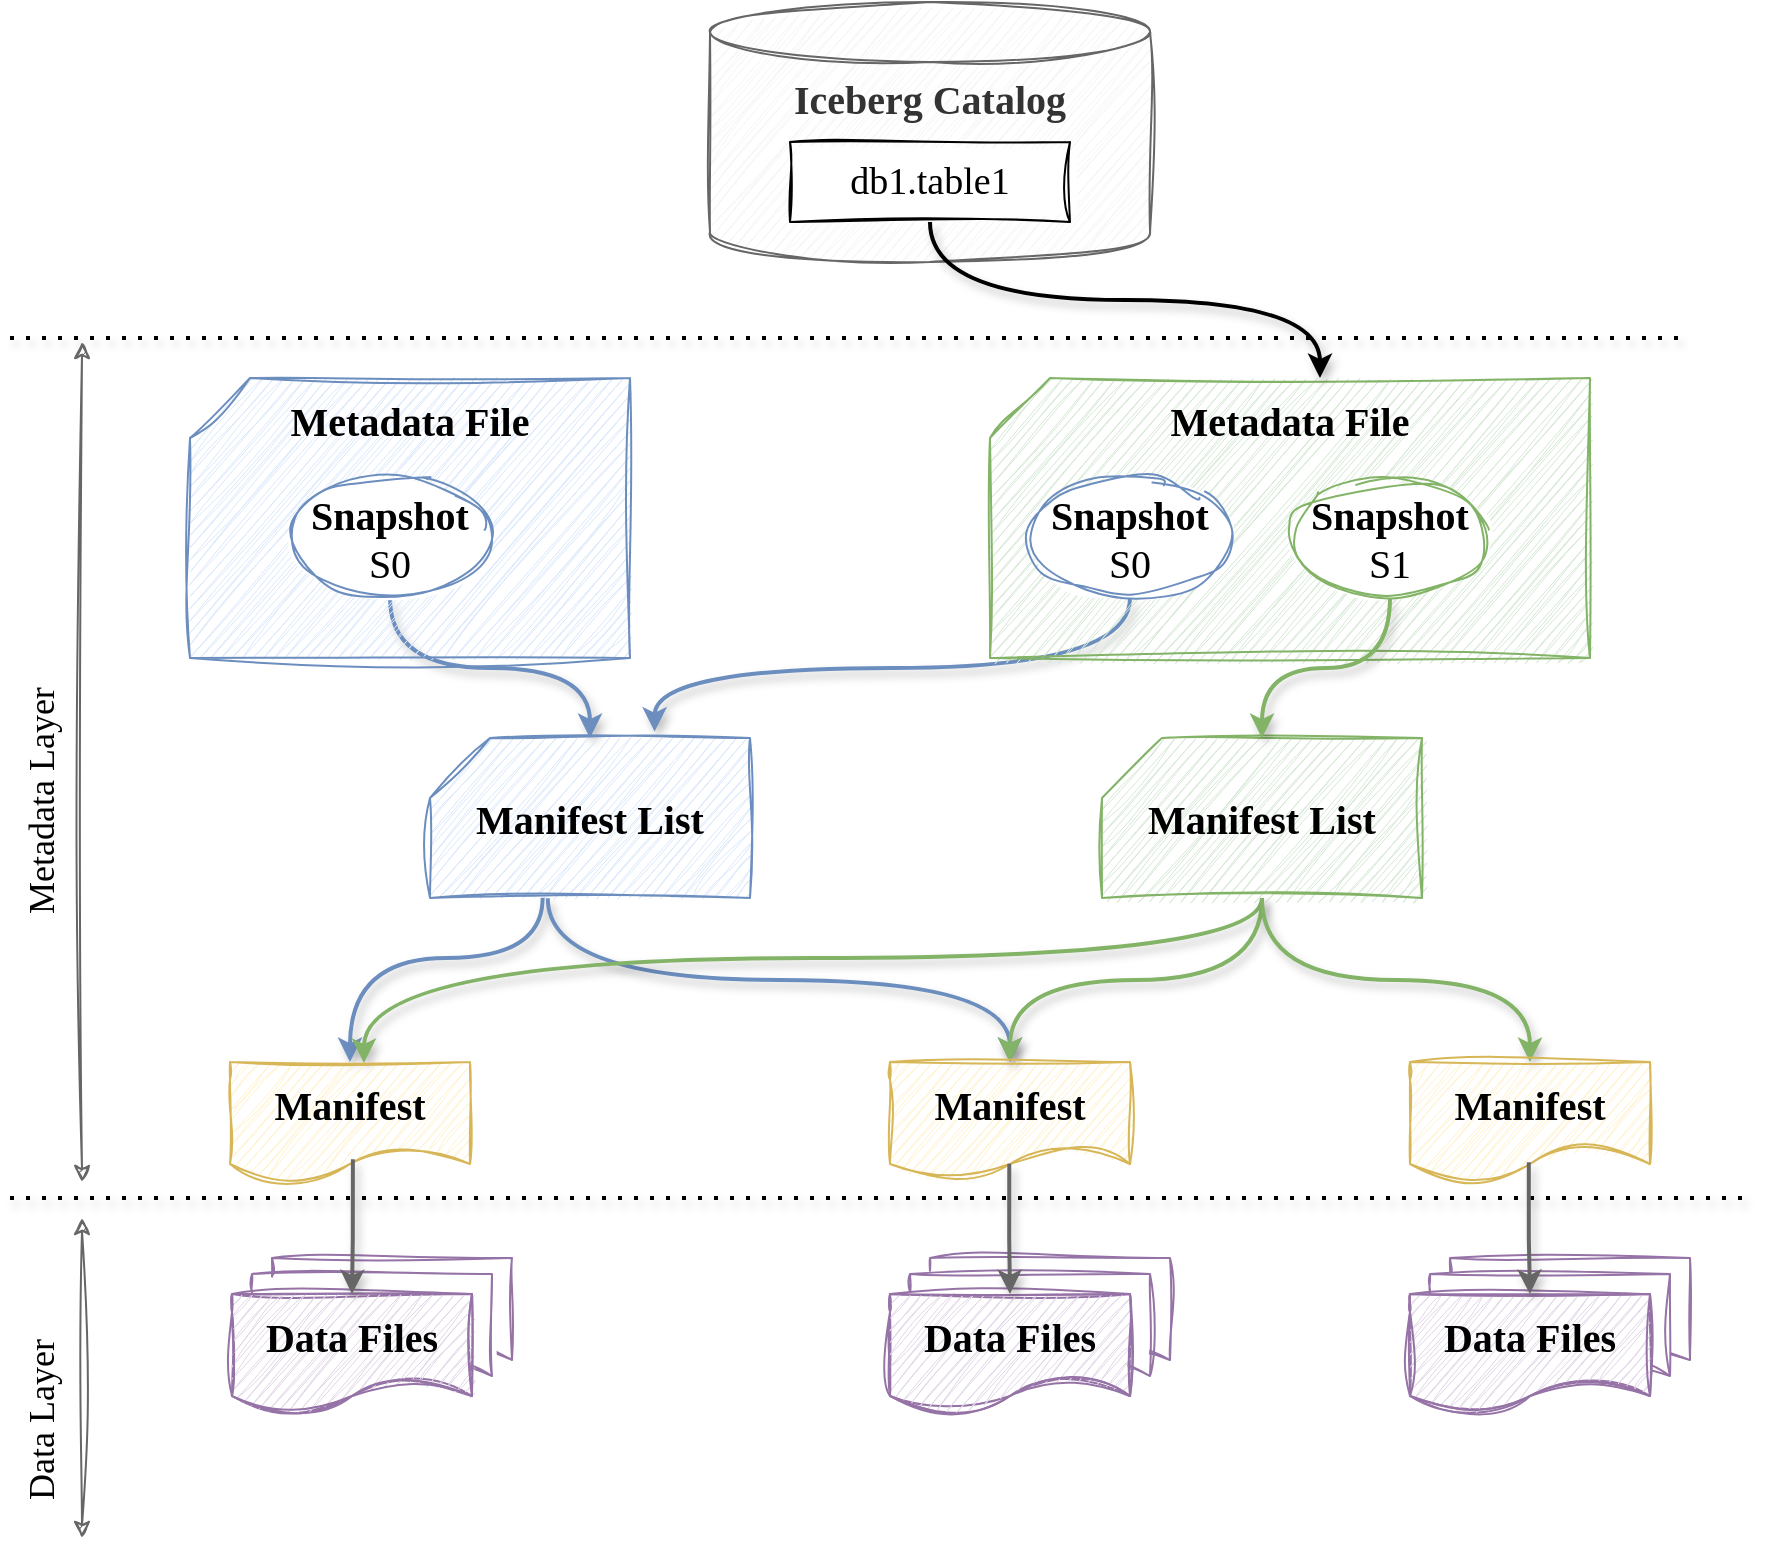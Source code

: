 <mxfile version="22.1.16" type="device" pages="14">
  <diagram id="uxLNd55DsKYSqhCEU0em" name="iceberg-file-format">
    <mxGraphModel dx="1330" dy="844" grid="1" gridSize="10" guides="1" tooltips="1" connect="1" arrows="1" fold="1" page="1" pageScale="1" pageWidth="850" pageHeight="1100" math="0" shadow="0">
      <root>
        <mxCell id="0" />
        <mxCell id="1" parent="0" />
        <mxCell id="0C28lJVdJBQW4wgs9wdj-47" value="" style="endArrow=none;dashed=1;html=1;dashPattern=1 3;strokeWidth=2;rounded=0;shadow=1;" parent="1" edge="1">
          <mxGeometry width="50" height="50" relative="1" as="geometry">
            <mxPoint x="430" y="280" as="sourcePoint" />
            <mxPoint x="1270" y="280" as="targetPoint" />
          </mxGeometry>
        </mxCell>
        <mxCell id="0C28lJVdJBQW4wgs9wdj-48" value="" style="endArrow=none;dashed=1;html=1;dashPattern=1 3;strokeWidth=2;rounded=0;shadow=1;" parent="1" edge="1">
          <mxGeometry width="50" height="50" relative="1" as="geometry">
            <mxPoint x="430" y="710" as="sourcePoint" />
            <mxPoint x="1300" y="710" as="targetPoint" />
          </mxGeometry>
        </mxCell>
        <mxCell id="0C28lJVdJBQW4wgs9wdj-2" value="Iceberg Catalog" style="shape=cylinder3;whiteSpace=wrap;html=1;boundedLbl=1;backgroundOutline=1;size=15;sketch=1;curveFitting=1;jiggle=2;fillColor=#f5f5f5;strokeColor=#666666;fontFamily=Architects Daughter;fontSize=20;fontStyle=1;verticalAlign=top;fontColor=#333333;" parent="1" vertex="1">
          <mxGeometry x="780" y="112" width="220" height="130" as="geometry" />
        </mxCell>
        <mxCell id="0C28lJVdJBQW4wgs9wdj-15" style="edgeStyle=orthogonalEdgeStyle;rounded=0;orthogonalLoop=1;jettySize=auto;html=1;exitX=0.5;exitY=1;exitDx=0;exitDy=0;elbow=vertical;curved=1;shadow=1;fillColor=#dae8fc;strokeColor=#6c8ebf;strokeWidth=2;" parent="1" source="0C28lJVdJBQW4wgs9wdj-6" target="0C28lJVdJBQW4wgs9wdj-12" edge="1">
          <mxGeometry relative="1" as="geometry" />
        </mxCell>
        <mxCell id="0C28lJVdJBQW4wgs9wdj-4" value="Metadata File" style="shape=card;whiteSpace=wrap;html=1;fillColor=#dae8fc;strokeColor=#6c8ebf;sketch=1;curveFitting=1;jiggle=2;fontFamily=Architects Daughter;verticalAlign=top;spacing=5;fontSize=20;fontStyle=1" parent="1" vertex="1">
          <mxGeometry x="520" y="300" width="220" height="140" as="geometry" />
        </mxCell>
        <mxCell id="0C28lJVdJBQW4wgs9wdj-14" style="edgeStyle=orthogonalEdgeStyle;rounded=0;orthogonalLoop=1;jettySize=auto;html=1;exitX=0.5;exitY=1;exitDx=0;exitDy=0;entryX=0.702;entryY=-0.04;entryDx=0;entryDy=0;entryPerimeter=0;elbow=vertical;curved=1;shadow=1;fillColor=#dae8fc;strokeColor=#6c8ebf;strokeWidth=2;" parent="1" source="0C28lJVdJBQW4wgs9wdj-7" target="0C28lJVdJBQW4wgs9wdj-12" edge="1">
          <mxGeometry relative="1" as="geometry" />
        </mxCell>
        <mxCell id="0C28lJVdJBQW4wgs9wdj-5" value="Metadata File" style="shape=card;whiteSpace=wrap;html=1;fillColor=#d5e8d4;strokeColor=#82b366;sketch=1;curveFitting=1;jiggle=2;fontFamily=Architects Daughter;verticalAlign=top;spacing=5;fontSize=20;fontStyle=1" parent="1" vertex="1">
          <mxGeometry x="920" y="300" width="300" height="140" as="geometry" />
        </mxCell>
        <mxCell id="0C28lJVdJBQW4wgs9wdj-6" value="&lt;b&gt;Snapshot &lt;/b&gt;S0" style="ellipse;whiteSpace=wrap;html=1;fillColor=#FFFFFF;strokeColor=#6c8ebf;sketch=1;curveFitting=1;jiggle=2;fontFamily=Architects Daughter;fontSize=20;" parent="1" vertex="1">
          <mxGeometry x="570" y="350" width="100" height="60" as="geometry" />
        </mxCell>
        <mxCell id="0C28lJVdJBQW4wgs9wdj-7" value="&lt;b&gt;Snapshot &lt;/b&gt;S0" style="ellipse;whiteSpace=wrap;html=1;fillColor=#FFFFFF;strokeColor=#6c8ebf;sketch=1;curveFitting=1;jiggle=2;fontFamily=Architects Daughter;fontSize=20;" parent="1" vertex="1">
          <mxGeometry x="940" y="350" width="100" height="60" as="geometry" />
        </mxCell>
        <mxCell id="0C28lJVdJBQW4wgs9wdj-8" value="&lt;b&gt;Snapshot &lt;/b&gt;S1" style="ellipse;whiteSpace=wrap;html=1;fillColor=#FFFFFF;strokeColor=#82b366;sketch=1;curveFitting=1;jiggle=2;fontFamily=Architects Daughter;fontSize=20;" parent="1" vertex="1">
          <mxGeometry x="1070" y="350" width="100" height="60" as="geometry" />
        </mxCell>
        <mxCell id="0C28lJVdJBQW4wgs9wdj-9" value="&lt;font style=&quot;font-size: 19px;&quot; face=&quot;Architects Daughter&quot;&gt;db1.table1&lt;/font&gt;" style="rounded=0;whiteSpace=wrap;html=1;sketch=1;curveFitting=1;jiggle=2;" parent="1" vertex="1">
          <mxGeometry x="820" y="182" width="140" height="40" as="geometry" />
        </mxCell>
        <mxCell id="0C28lJVdJBQW4wgs9wdj-10" style="edgeStyle=orthogonalEdgeStyle;rounded=0;orthogonalLoop=1;jettySize=auto;html=1;exitX=0.5;exitY=1;exitDx=0;exitDy=0;entryX=0;entryY=0;entryDx=165;entryDy=0;entryPerimeter=0;elbow=vertical;curved=1;shadow=1;strokeWidth=2;" parent="1" source="0C28lJVdJBQW4wgs9wdj-9" target="0C28lJVdJBQW4wgs9wdj-5" edge="1">
          <mxGeometry relative="1" as="geometry" />
        </mxCell>
        <mxCell id="0C28lJVdJBQW4wgs9wdj-11" value="Manifest List" style="shape=card;whiteSpace=wrap;html=1;fillColor=#d5e8d4;strokeColor=#82b366;sketch=1;curveFitting=1;jiggle=2;fontFamily=Architects Daughter;verticalAlign=middle;spacing=5;fontSize=20;fontStyle=1" parent="1" vertex="1">
          <mxGeometry x="976" y="480" width="160" height="80" as="geometry" />
        </mxCell>
        <mxCell id="0C28lJVdJBQW4wgs9wdj-12" value="Manifest List" style="shape=card;whiteSpace=wrap;html=1;fillColor=#dae8fc;strokeColor=#6c8ebf;sketch=1;curveFitting=1;jiggle=2;fontFamily=Architects Daughter;verticalAlign=middle;spacing=5;fontSize=20;fontStyle=1" parent="1" vertex="1">
          <mxGeometry x="640" y="480" width="160" height="80" as="geometry" />
        </mxCell>
        <mxCell id="0C28lJVdJBQW4wgs9wdj-13" style="edgeStyle=orthogonalEdgeStyle;rounded=0;orthogonalLoop=1;jettySize=auto;html=1;exitX=0.5;exitY=1;exitDx=0;exitDy=0;entryX=0.5;entryY=0;entryDx=0;entryDy=0;entryPerimeter=0;elbow=vertical;curved=1;shadow=1;fillColor=#d5e8d4;strokeColor=#82b366;strokeWidth=2;" parent="1" source="0C28lJVdJBQW4wgs9wdj-8" target="0C28lJVdJBQW4wgs9wdj-11" edge="1">
          <mxGeometry relative="1" as="geometry" />
        </mxCell>
        <mxCell id="0C28lJVdJBQW4wgs9wdj-19" style="edgeStyle=orthogonalEdgeStyle;rounded=0;orthogonalLoop=1;jettySize=auto;html=1;elbow=vertical;curved=1;shadow=1;strokeColor=#6c8ebf;fillColor=#dae8fc;entryX=0.5;entryY=0;entryDx=0;entryDy=0;strokeWidth=2;exitX=0.352;exitY=0.998;exitDx=0;exitDy=0;exitPerimeter=0;" parent="1" source="0C28lJVdJBQW4wgs9wdj-12" target="0C28lJVdJBQW4wgs9wdj-26" edge="1">
          <mxGeometry relative="1" as="geometry">
            <mxPoint x="700" y="560" as="sourcePoint" />
            <mxPoint x="660" y="650" as="targetPoint" />
            <Array as="points">
              <mxPoint x="696" y="590" />
              <mxPoint x="600" y="590" />
            </Array>
          </mxGeometry>
        </mxCell>
        <mxCell id="0C28lJVdJBQW4wgs9wdj-20" style="edgeStyle=orthogonalEdgeStyle;rounded=0;orthogonalLoop=1;jettySize=auto;html=1;entryX=0.5;entryY=0;entryDx=0;entryDy=0;exitX=0.368;exitY=1.002;exitDx=0;exitDy=0;exitPerimeter=0;elbow=vertical;curved=1;shadow=1;strokeColor=#6c8ebf;fillColor=#dae8fc;strokeWidth=2;" parent="1" source="0C28lJVdJBQW4wgs9wdj-12" target="0C28lJVdJBQW4wgs9wdj-27" edge="1">
          <mxGeometry relative="1" as="geometry">
            <mxPoint x="930" y="652" as="targetPoint" />
          </mxGeometry>
        </mxCell>
        <mxCell id="0C28lJVdJBQW4wgs9wdj-22" style="edgeStyle=orthogonalEdgeStyle;rounded=0;orthogonalLoop=1;jettySize=auto;html=1;exitX=0.5;exitY=1;exitDx=0;exitDy=0;exitPerimeter=0;entryX=0.558;entryY=0.008;entryDx=0;entryDy=0;elbow=vertical;curved=1;shadow=1;fillColor=#d5e8d4;strokeColor=#82b366;entryPerimeter=0;strokeWidth=2;" parent="1" source="0C28lJVdJBQW4wgs9wdj-11" target="0C28lJVdJBQW4wgs9wdj-26" edge="1">
          <mxGeometry relative="1" as="geometry">
            <mxPoint x="665" y="652" as="targetPoint" />
            <Array as="points">
              <mxPoint x="1056" y="590" />
              <mxPoint x="607" y="590" />
            </Array>
          </mxGeometry>
        </mxCell>
        <mxCell id="0C28lJVdJBQW4wgs9wdj-23" style="edgeStyle=orthogonalEdgeStyle;rounded=0;orthogonalLoop=1;jettySize=auto;html=1;entryX=0.5;entryY=0;entryDx=0;entryDy=0;elbow=vertical;curved=1;exitX=0.5;exitY=1;exitDx=0;exitDy=0;exitPerimeter=0;shadow=1;fillColor=#d5e8d4;strokeColor=#82b366;strokeWidth=2;" parent="1" source="0C28lJVdJBQW4wgs9wdj-11" target="0C28lJVdJBQW4wgs9wdj-27" edge="1">
          <mxGeometry relative="1" as="geometry">
            <mxPoint x="930" y="652" as="targetPoint" />
          </mxGeometry>
        </mxCell>
        <mxCell id="0C28lJVdJBQW4wgs9wdj-24" style="edgeStyle=orthogonalEdgeStyle;rounded=0;orthogonalLoop=1;jettySize=auto;html=1;entryX=0.5;entryY=0;entryDx=0;entryDy=0;elbow=vertical;curved=1;shadow=1;fillColor=#d5e8d4;strokeColor=#82b366;strokeWidth=2;" parent="1" source="0C28lJVdJBQW4wgs9wdj-11" target="0C28lJVdJBQW4wgs9wdj-28" edge="1">
          <mxGeometry relative="1" as="geometry">
            <mxPoint x="1195" y="660" as="targetPoint" />
          </mxGeometry>
        </mxCell>
        <mxCell id="0C28lJVdJBQW4wgs9wdj-26" value="Manifest" style="shape=document;whiteSpace=wrap;html=1;boundedLbl=1;fontSize=20;fontFamily=Architects Daughter;fillColor=#fff2cc;strokeColor=#d6b656;sketch=1;curveFitting=1;jiggle=2;spacing=5;fontStyle=1;" parent="1" vertex="1">
          <mxGeometry x="540" y="642" width="120" height="60" as="geometry" />
        </mxCell>
        <mxCell id="0C28lJVdJBQW4wgs9wdj-27" value="Manifest" style="shape=document;whiteSpace=wrap;html=1;boundedLbl=1;fontSize=20;fontFamily=Architects Daughter;fillColor=#fff2cc;strokeColor=#d6b656;sketch=1;curveFitting=1;jiggle=2;spacing=5;fontStyle=1;" parent="1" vertex="1">
          <mxGeometry x="870" y="642" width="120" height="60" as="geometry" />
        </mxCell>
        <mxCell id="0C28lJVdJBQW4wgs9wdj-28" value="Manifest" style="shape=document;whiteSpace=wrap;html=1;boundedLbl=1;fontSize=20;fontFamily=Architects Daughter;fillColor=#fff2cc;strokeColor=#d6b656;sketch=1;curveFitting=1;jiggle=2;spacing=5;fontStyle=1;" parent="1" vertex="1">
          <mxGeometry x="1130" y="642" width="120" height="60" as="geometry" />
        </mxCell>
        <mxCell id="0C28lJVdJBQW4wgs9wdj-33" value="" style="group;strokeColor=none;" parent="1" vertex="1" connectable="0">
          <mxGeometry x="541" y="740" width="140" height="78" as="geometry" />
        </mxCell>
        <mxCell id="0C28lJVdJBQW4wgs9wdj-31" value="" style="shape=document;whiteSpace=wrap;html=1;boundedLbl=1;fontSize=20;fontFamily=Architects Daughter;fillColor=default;strokeColor=#9673a6;sketch=1;curveFitting=1;jiggle=2;spacing=5;fontStyle=1;" parent="0C28lJVdJBQW4wgs9wdj-33" vertex="1">
          <mxGeometry x="20" width="120" height="60" as="geometry" />
        </mxCell>
        <mxCell id="0C28lJVdJBQW4wgs9wdj-30" value="" style="shape=document;whiteSpace=wrap;html=1;boundedLbl=1;fontSize=20;fontFamily=Architects Daughter;fillColor=default;strokeColor=#9673a6;sketch=1;curveFitting=1;jiggle=2;spacing=5;fontStyle=1;" parent="0C28lJVdJBQW4wgs9wdj-33" vertex="1">
          <mxGeometry x="10" y="8" width="120" height="60" as="geometry" />
        </mxCell>
        <mxCell id="0C28lJVdJBQW4wgs9wdj-32" value="" style="shape=document;whiteSpace=wrap;html=1;boundedLbl=1;fontSize=20;fontFamily=Architects Daughter;fillColor=#FFFFFF;strokeColor=#9673a6;sketch=1;curveFitting=1;jiggle=2;spacing=5;fontStyle=1;" parent="0C28lJVdJBQW4wgs9wdj-33" vertex="1">
          <mxGeometry y="18" width="120" height="60" as="geometry" />
        </mxCell>
        <mxCell id="0C28lJVdJBQW4wgs9wdj-29" value="Data Files" style="shape=document;whiteSpace=wrap;html=1;boundedLbl=1;fontSize=20;fontFamily=Architects Daughter;fillColor=#e1d5e7;strokeColor=#9673a6;sketch=1;curveFitting=1;jiggle=2;spacing=5;fontStyle=1;" parent="0C28lJVdJBQW4wgs9wdj-33" vertex="1">
          <mxGeometry y="18" width="120" height="60" as="geometry" />
        </mxCell>
        <mxCell id="0C28lJVdJBQW4wgs9wdj-34" value="" style="group" parent="1" vertex="1" connectable="0">
          <mxGeometry x="870" y="740" width="140" height="78" as="geometry" />
        </mxCell>
        <mxCell id="0C28lJVdJBQW4wgs9wdj-35" value="" style="shape=document;whiteSpace=wrap;html=1;boundedLbl=1;fontSize=20;fontFamily=Architects Daughter;fillColor=default;strokeColor=#9673a6;sketch=1;curveFitting=1;jiggle=2;spacing=5;fontStyle=1;" parent="0C28lJVdJBQW4wgs9wdj-34" vertex="1">
          <mxGeometry x="20" width="120" height="60" as="geometry" />
        </mxCell>
        <mxCell id="0C28lJVdJBQW4wgs9wdj-36" value="" style="shape=document;whiteSpace=wrap;html=1;boundedLbl=1;fontSize=20;fontFamily=Architects Daughter;fillColor=default;strokeColor=#9673a6;sketch=1;curveFitting=1;jiggle=2;spacing=5;fontStyle=1;" parent="0C28lJVdJBQW4wgs9wdj-34" vertex="1">
          <mxGeometry x="10" y="8" width="120" height="60" as="geometry" />
        </mxCell>
        <mxCell id="0C28lJVdJBQW4wgs9wdj-37" value="" style="shape=document;whiteSpace=wrap;html=1;boundedLbl=1;fontSize=20;fontFamily=Architects Daughter;fillColor=#FFFFFF;strokeColor=#9673a6;sketch=1;curveFitting=1;jiggle=2;spacing=5;fontStyle=1;" parent="0C28lJVdJBQW4wgs9wdj-34" vertex="1">
          <mxGeometry y="18" width="120" height="60" as="geometry" />
        </mxCell>
        <mxCell id="0C28lJVdJBQW4wgs9wdj-38" value="Data Files" style="shape=document;whiteSpace=wrap;html=1;boundedLbl=1;fontSize=20;fontFamily=Architects Daughter;fillColor=#e1d5e7;strokeColor=#9673a6;sketch=1;curveFitting=1;jiggle=2;spacing=5;fontStyle=1;" parent="0C28lJVdJBQW4wgs9wdj-34" vertex="1">
          <mxGeometry y="18" width="120" height="60" as="geometry" />
        </mxCell>
        <mxCell id="0C28lJVdJBQW4wgs9wdj-39" value="" style="group" parent="1" vertex="1" connectable="0">
          <mxGeometry x="1130" y="740" width="140" height="78" as="geometry" />
        </mxCell>
        <mxCell id="0C28lJVdJBQW4wgs9wdj-40" value="" style="shape=document;whiteSpace=wrap;html=1;boundedLbl=1;fontSize=20;fontFamily=Architects Daughter;fillColor=default;strokeColor=#9673a6;sketch=1;curveFitting=1;jiggle=2;spacing=5;fontStyle=1;" parent="0C28lJVdJBQW4wgs9wdj-39" vertex="1">
          <mxGeometry x="20" width="120" height="60" as="geometry" />
        </mxCell>
        <mxCell id="0C28lJVdJBQW4wgs9wdj-41" value="" style="shape=document;whiteSpace=wrap;html=1;boundedLbl=1;fontSize=20;fontFamily=Architects Daughter;fillColor=default;strokeColor=#9673a6;sketch=1;curveFitting=1;jiggle=2;spacing=5;fontStyle=1;" parent="0C28lJVdJBQW4wgs9wdj-39" vertex="1">
          <mxGeometry x="10" y="8" width="120" height="60" as="geometry" />
        </mxCell>
        <mxCell id="0C28lJVdJBQW4wgs9wdj-42" value="" style="shape=document;whiteSpace=wrap;html=1;boundedLbl=1;fontSize=20;fontFamily=Architects Daughter;fillColor=#FFFFFF;strokeColor=#9673a6;sketch=1;curveFitting=1;jiggle=2;spacing=5;fontStyle=1;" parent="0C28lJVdJBQW4wgs9wdj-39" vertex="1">
          <mxGeometry y="18" width="120" height="60" as="geometry" />
        </mxCell>
        <mxCell id="0C28lJVdJBQW4wgs9wdj-43" value="Data Files" style="shape=document;whiteSpace=wrap;html=1;boundedLbl=1;fontSize=20;fontFamily=Architects Daughter;fillColor=#e1d5e7;strokeColor=#9673a6;sketch=1;curveFitting=1;jiggle=2;spacing=5;fontStyle=1;" parent="0C28lJVdJBQW4wgs9wdj-39" vertex="1">
          <mxGeometry y="18" width="120" height="60" as="geometry" />
        </mxCell>
        <mxCell id="0C28lJVdJBQW4wgs9wdj-44" style="edgeStyle=orthogonalEdgeStyle;rounded=0;orthogonalLoop=1;jettySize=auto;html=1;exitX=0.512;exitY=0.811;exitDx=0;exitDy=0;exitPerimeter=0;strokeWidth=2;fillColor=#f5f5f5;strokeColor=#666666;shadow=1;" parent="1" source="0C28lJVdJBQW4wgs9wdj-26" target="0C28lJVdJBQW4wgs9wdj-29" edge="1">
          <mxGeometry relative="1" as="geometry" />
        </mxCell>
        <mxCell id="0C28lJVdJBQW4wgs9wdj-45" style="edgeStyle=orthogonalEdgeStyle;rounded=0;orthogonalLoop=1;jettySize=auto;html=1;entryX=0.5;entryY=0;entryDx=0;entryDy=0;strokeWidth=2;strokeColor=#666666;fillColor=#f5f5f5;shadow=1;exitX=0.497;exitY=0.848;exitDx=0;exitDy=0;exitPerimeter=0;" parent="1" source="0C28lJVdJBQW4wgs9wdj-27" target="0C28lJVdJBQW4wgs9wdj-38" edge="1">
          <mxGeometry relative="1" as="geometry" />
        </mxCell>
        <mxCell id="0C28lJVdJBQW4wgs9wdj-46" style="edgeStyle=orthogonalEdgeStyle;rounded=0;orthogonalLoop=1;jettySize=auto;html=1;strokeWidth=2;strokeColor=#666666;fillColor=#f5f5f5;shadow=1;exitX=0.495;exitY=0.835;exitDx=0;exitDy=0;exitPerimeter=0;" parent="1" source="0C28lJVdJBQW4wgs9wdj-28" target="0C28lJVdJBQW4wgs9wdj-43" edge="1">
          <mxGeometry relative="1" as="geometry" />
        </mxCell>
        <mxCell id="0C28lJVdJBQW4wgs9wdj-51" value="" style="endArrow=classic;startArrow=classic;html=1;rounded=0;sketch=1;curveFitting=1;jiggle=2;fillColor=#f5f5f5;strokeColor=#666666;" parent="1" edge="1">
          <mxGeometry width="50" height="50" relative="1" as="geometry">
            <mxPoint x="466" y="702" as="sourcePoint" />
            <mxPoint x="466" y="282" as="targetPoint" />
          </mxGeometry>
        </mxCell>
        <mxCell id="0C28lJVdJBQW4wgs9wdj-49" value="Metadata Layer" style="text;html=1;strokeColor=none;fillColor=none;align=left;verticalAlign=middle;whiteSpace=wrap;rounded=0;fontFamily=Architects Daughter;fontSize=18;rotation=-90;" parent="1" vertex="1">
          <mxGeometry x="371" y="480" width="150" height="30" as="geometry" />
        </mxCell>
        <mxCell id="0C28lJVdJBQW4wgs9wdj-52" value="" style="endArrow=classic;startArrow=classic;html=1;rounded=0;sketch=1;curveFitting=1;jiggle=2;fillColor=#f5f5f5;strokeColor=#666666;" parent="1" edge="1">
          <mxGeometry width="50" height="50" relative="1" as="geometry">
            <mxPoint x="466" y="880" as="sourcePoint" />
            <mxPoint x="466" y="720" as="targetPoint" />
          </mxGeometry>
        </mxCell>
        <mxCell id="0C28lJVdJBQW4wgs9wdj-50" value="Data Layer" style="text;html=1;strokeColor=none;fillColor=none;align=left;verticalAlign=middle;whiteSpace=wrap;rounded=0;fontFamily=Architects Daughter;fontSize=18;rotation=-90;" parent="1" vertex="1">
          <mxGeometry x="386" y="788" width="120" height="30" as="geometry" />
        </mxCell>
      </root>
    </mxGraphModel>
  </diagram>
  <diagram name="datawarehouse-archi" id="JalYwJwbyFx7l7EKd7BY">
    <mxGraphModel dx="1330" dy="844" grid="1" gridSize="10" guides="1" tooltips="1" connect="1" arrows="1" fold="1" page="1" pageScale="1" pageWidth="850" pageHeight="1100" math="0" shadow="0">
      <root>
        <mxCell id="FQsyt2YR2biB11PKXXFW-0" />
        <mxCell id="FQsyt2YR2biB11PKXXFW-1" parent="FQsyt2YR2biB11PKXXFW-0" />
        <mxCell id="Dx1zTYFUMyEIAGRsfv8K-16" value="" style="rounded=1;whiteSpace=wrap;html=1;" parent="FQsyt2YR2biB11PKXXFW-1" vertex="1">
          <mxGeometry x="60" y="70" width="910" height="380" as="geometry" />
        </mxCell>
        <mxCell id="FQsyt2YR2biB11PKXXFW-3" style="rounded=0;orthogonalLoop=1;jettySize=auto;html=1;sketch=1;curveFitting=1;jiggle=2;strokeColor=#9FAD9F;entryX=0;entryY=0.5;entryDx=0;entryDy=0;entryPerimeter=0;" parent="FQsyt2YR2biB11PKXXFW-1" source="FQsyt2YR2biB11PKXXFW-4" target="oKYlKqpXIBaEvuIs1iB8-0" edge="1">
          <mxGeometry relative="1" as="geometry">
            <mxPoint x="720" y="200" as="targetPoint" />
          </mxGeometry>
        </mxCell>
        <mxCell id="FQsyt2YR2biB11PKXXFW-4" value="Data Lake&lt;br&gt;&lt;font style=&quot;font-size: 19px;&quot;&gt;(Object storage)&lt;/font&gt;" style="rounded=1;whiteSpace=wrap;html=1;fontSize=23;fontFamily=Architects Daughter;fillColor=#dae8fc;strokeColor=#6c8ebf;shadow=0;sketch=1;curveFitting=1;jiggle=2;" parent="FQsyt2YR2biB11PKXXFW-1" vertex="1">
          <mxGeometry x="330" y="150" width="200" height="120" as="geometry" />
        </mxCell>
        <mxCell id="FQsyt2YR2biB11PKXXFW-6" style="edgeStyle=orthogonalEdgeStyle;rounded=0;orthogonalLoop=1;jettySize=auto;html=1;sketch=1;curveFitting=1;jiggle=2;entryX=0;entryY=0.5;entryDx=0;entryDy=0;exitX=1;exitY=0.5;exitDx=0;exitDy=0;exitPerimeter=0;strokeColor=#9FAD9F;" parent="FQsyt2YR2biB11PKXXFW-1" source="Dx1zTYFUMyEIAGRsfv8K-4" target="FQsyt2YR2biB11PKXXFW-4" edge="1">
          <mxGeometry relative="1" as="geometry">
            <mxPoint x="174" y="225" as="sourcePoint" />
            <mxPoint x="330" y="217" as="targetPoint" />
          </mxGeometry>
        </mxCell>
        <mxCell id="FQsyt2YR2biB11PKXXFW-7" value="ETL the data" style="text;html=1;strokeColor=none;fillColor=none;align=center;verticalAlign=middle;whiteSpace=wrap;rounded=0;fontFamily=Architects Daughter;fontSize=21;" parent="FQsyt2YR2biB11PKXXFW-1" vertex="1">
          <mxGeometry x="210" y="160" width="100" height="40" as="geometry" />
        </mxCell>
        <mxCell id="FQsyt2YR2biB11PKXXFW-8" value="ETL a subset of the data" style="text;html=1;strokeColor=none;fillColor=none;align=center;verticalAlign=middle;whiteSpace=wrap;rounded=0;fontFamily=Architects Daughter;fontSize=21;" parent="FQsyt2YR2biB11PKXXFW-1" vertex="1">
          <mxGeometry x="560" y="160" width="170" height="40" as="geometry" />
        </mxCell>
        <mxCell id="FQsyt2YR2biB11PKXXFW-12" value="Copy of Data" style="shape=document;whiteSpace=wrap;html=1;boundedLbl=1;fontSize=16;fontFamily=Architects Daughter;fillColor=#FFFFFF;strokeColor=#82b366;shadow=0;sketch=1;curveFitting=1;jiggle=2;spacing=0;spacingTop=-1;verticalAlign=top;" parent="FQsyt2YR2biB11PKXXFW-1" vertex="1">
          <mxGeometry x="440" y="261" width="88" height="53" as="geometry" />
        </mxCell>
        <mxCell id="Dx1zTYFUMyEIAGRsfv8K-4" value="Data&lt;br style=&quot;font-size: 19px;&quot;&gt;Source" style="shape=cylinder3;whiteSpace=wrap;html=1;boundedLbl=1;backgroundOutline=1;size=15;fillColor=#dae8fc;strokeColor=#6c8ebf;shadow=0;fontFamily=Architects Daughter;fontSize=19;sketch=1;curveFitting=1;jiggle=2;" parent="FQsyt2YR2biB11PKXXFW-1" vertex="1">
          <mxGeometry x="90" y="145" width="100" height="130" as="geometry" />
        </mxCell>
        <mxCell id="FQsyt2YR2biB11PKXXFW-10" value="Data" style="shape=document;whiteSpace=wrap;html=1;boundedLbl=1;fontSize=16;fontFamily=Architects Daughter;fillColor=#FFFFFF;strokeColor=#82b366;shadow=0;sketch=1;curveFitting=1;jiggle=2;spacing=0;spacingTop=-1;verticalAlign=middle;" parent="FQsyt2YR2biB11PKXXFW-1" vertex="1">
          <mxGeometry x="138" y="250" width="88" height="53" as="geometry" />
        </mxCell>
        <mxCell id="gIL9MQUHn5YNokU5Fv5y-0" value="Structure data" style="text;html=1;align=center;verticalAlign=middle;resizable=0;points=[];autosize=1;strokeColor=none;fillColor=none;fontSize=20;fontFamily=Architects Daughter;" parent="FQsyt2YR2biB11PKXXFW-1" vertex="1">
          <mxGeometry x="100" y="333" width="170" height="40" as="geometry" />
        </mxCell>
        <mxCell id="gIL9MQUHn5YNokU5Fv5y-1" value="Semi-structure data" style="text;html=1;align=center;verticalAlign=middle;resizable=0;points=[];autosize=1;strokeColor=none;fillColor=none;fontSize=20;fontFamily=Architects Daughter;" parent="FQsyt2YR2biB11PKXXFW-1" vertex="1">
          <mxGeometry x="60" y="355" width="210" height="40" as="geometry" />
        </mxCell>
        <mxCell id="gIL9MQUHn5YNokU5Fv5y-2" value="Unstructure data" style="text;html=1;align=center;verticalAlign=middle;resizable=0;points=[];autosize=1;strokeColor=none;fillColor=none;fontSize=20;fontFamily=Architects Daughter;" parent="FQsyt2YR2biB11PKXXFW-1" vertex="1">
          <mxGeometry x="90" y="382" width="180" height="40" as="geometry" />
        </mxCell>
        <mxCell id="gIL9MQUHn5YNokU5Fv5y-3" value="" style="shape=curlyBracket;whiteSpace=wrap;html=1;rounded=1;flipH=1;labelPosition=right;verticalLabelPosition=middle;align=left;verticalAlign=middle;sketch=1;hachureGap=4;jiggle=2;curveFitting=1;fontFamily=Architects Daughter;fontSource=https%3A%2F%2Ffonts.googleapis.com%2Fcss%3Ffamily%3DArchitects%2BDaughter;fontSize=20;rotation=90;strokeColor=#9FAD9F;" parent="FQsyt2YR2biB11PKXXFW-1" vertex="1">
          <mxGeometry x="160" y="240" width="20" height="192" as="geometry" />
        </mxCell>
        <mxCell id="oKYlKqpXIBaEvuIs1iB8-0" value="" style="shape=cylinder3;whiteSpace=wrap;html=1;boundedLbl=1;backgroundOutline=1;size=15;sketch=1;hachureGap=4;jiggle=2;curveFitting=1;fontFamily=Architects Daughter;fontSource=https%3A%2F%2Ffonts.googleapis.com%2Fcss%3Ffamily%3DArchitects%2BDaughter;fontSize=20;fillColor=#f8cecc;strokeColor=#b85450;" parent="FQsyt2YR2biB11PKXXFW-1" vertex="1">
          <mxGeometry x="779" y="169" width="133" height="85" as="geometry" />
        </mxCell>
        <mxCell id="oKYlKqpXIBaEvuIs1iB8-1" value="Datawarehouse" style="text;html=1;align=center;verticalAlign=middle;resizable=0;points=[];autosize=1;strokeColor=none;fillColor=none;fontSize=20;fontFamily=Architects Daughter;" parent="FQsyt2YR2biB11PKXXFW-1" vertex="1">
          <mxGeometry x="770" y="261" width="170" height="40" as="geometry" />
        </mxCell>
        <mxCell id="Onpjk1hieKagT5EX98Ie-0" value="BLACK BOX" style="text;html=1;align=center;verticalAlign=middle;resizable=0;points=[];autosize=1;strokeColor=none;fillColor=none;fontSize=20;fontFamily=Architects Daughter;fontStyle=1" parent="FQsyt2YR2biB11PKXXFW-1" vertex="1">
          <mxGeometry x="794" y="280" width="140" height="40" as="geometry" />
        </mxCell>
        <mxCell id="TBPnZFsLO0MZjGHWoMRR-0" value="&lt;font face=&quot;Architects Daughter&quot; style=&quot;font-size: 16px;&quot;&gt;Data&lt;/font&gt;" style="shape=document;whiteSpace=wrap;html=1;boundedLbl=1;fillColor=#FFFFFF;strokeColor=#b85450;fontSize=16;fontStyle=1;size=0.25;sketch=1;curveFitting=1;jiggle=2;" parent="FQsyt2YR2biB11PKXXFW-1" vertex="1">
          <mxGeometry x="872" y="236" width="52" height="25" as="geometry" />
        </mxCell>
        <mxCell id="TBPnZFsLO0MZjGHWoMRR-2" value="&lt;span style=&quot;color: rgb(0, 0, 0); font-family: &amp;quot;Architects Daughter&amp;quot;; font-size: 14px; font-style: normal; font-variant-ligatures: normal; font-variant-caps: normal; letter-spacing: normal; orphans: 2; text-align: center; text-indent: 0px; text-transform: none; widows: 2; word-spacing: 0px; -webkit-text-stroke-width: 0px; background-color: rgb(251, 251, 251); text-decoration-thickness: initial; text-decoration-style: initial; text-decoration-color: initial; float: none; display: inline !important;&quot;&gt;Prorpietary Format&lt;/span&gt;" style="text;whiteSpace=wrap;html=1;fontSize=14;fontStyle=0" parent="FQsyt2YR2biB11PKXXFW-1" vertex="1">
          <mxGeometry x="784" y="302" width="150" height="40" as="geometry" />
        </mxCell>
      </root>
    </mxGraphModel>
  </diagram>
  <diagram name="data-infrastructure" id="3jLlOgO-nYvQrPSOcGhl">
    <mxGraphModel dx="1195" dy="803" grid="1" gridSize="10" guides="1" tooltips="1" connect="1" arrows="1" fold="1" page="1" pageScale="1" pageWidth="850" pageHeight="1100" math="0" shadow="0">
      <root>
        <mxCell id="0" />
        <mxCell id="1" parent="0" />
        <mxCell id="fhrKMjiz17S1LIuLVFOz-1" value="" style="rounded=1;whiteSpace=wrap;html=1;" vertex="1" parent="1">
          <mxGeometry x="60" y="570" width="910" height="580" as="geometry" />
        </mxCell>
        <mxCell id="fhrKMjiz17S1LIuLVFOz-2" style="rounded=0;orthogonalLoop=1;jettySize=auto;html=1;sketch=1;curveFitting=1;jiggle=2;strokeColor=#9FAD9F;entryX=0;entryY=0.5;entryDx=0;entryDy=0;entryPerimeter=0;" edge="1" parent="1" source="fhrKMjiz17S1LIuLVFOz-3" target="fhrKMjiz17S1LIuLVFOz-14">
          <mxGeometry relative="1" as="geometry">
            <mxPoint x="720" y="880" as="targetPoint" />
          </mxGeometry>
        </mxCell>
        <mxCell id="fhrKMjiz17S1LIuLVFOz-3" value="Data Lake&lt;br&gt;&lt;font style=&quot;font-size: 19px;&quot;&gt;(Object storage)&lt;/font&gt;" style="rounded=1;whiteSpace=wrap;html=1;fontSize=23;fontFamily=Architects Daughter;fillColor=#dae8fc;strokeColor=#6c8ebf;shadow=0;sketch=1;curveFitting=1;jiggle=2;" vertex="1" parent="1">
          <mxGeometry x="330" y="830" width="200" height="120" as="geometry" />
        </mxCell>
        <mxCell id="fhrKMjiz17S1LIuLVFOz-4" style="edgeStyle=orthogonalEdgeStyle;rounded=0;orthogonalLoop=1;jettySize=auto;html=1;sketch=1;curveFitting=1;jiggle=2;entryX=0;entryY=0.5;entryDx=0;entryDy=0;exitX=1;exitY=0.5;exitDx=0;exitDy=0;exitPerimeter=0;strokeColor=#9FAD9F;" edge="1" parent="1" source="fhrKMjiz17S1LIuLVFOz-8" target="fhrKMjiz17S1LIuLVFOz-3">
          <mxGeometry relative="1" as="geometry">
            <mxPoint x="174" y="905" as="sourcePoint" />
            <mxPoint x="330" y="897" as="targetPoint" />
          </mxGeometry>
        </mxCell>
        <mxCell id="fhrKMjiz17S1LIuLVFOz-5" value="ETL the data" style="text;html=1;strokeColor=none;fillColor=none;align=center;verticalAlign=middle;whiteSpace=wrap;rounded=0;fontFamily=Architects Daughter;fontSize=21;" vertex="1" parent="1">
          <mxGeometry x="210" y="840" width="100" height="40" as="geometry" />
        </mxCell>
        <mxCell id="fhrKMjiz17S1LIuLVFOz-6" value="ETL a subset of the data" style="text;html=1;strokeColor=none;fillColor=none;align=center;verticalAlign=middle;whiteSpace=wrap;rounded=0;fontFamily=Architects Daughter;fontSize=21;" vertex="1" parent="1">
          <mxGeometry x="560" y="860" width="170" height="20" as="geometry" />
        </mxCell>
        <mxCell id="fhrKMjiz17S1LIuLVFOz-7" value="Copy of Data" style="shape=document;whiteSpace=wrap;html=1;boundedLbl=1;fontSize=16;fontFamily=Architects Daughter;fillColor=#FFFFFF;strokeColor=#82b366;shadow=0;sketch=1;curveFitting=1;jiggle=2;spacing=0;spacingTop=-1;verticalAlign=top;" vertex="1" parent="1">
          <mxGeometry x="440" y="941" width="88" height="53" as="geometry" />
        </mxCell>
        <mxCell id="fhrKMjiz17S1LIuLVFOz-8" value="Data&lt;br style=&quot;font-size: 19px;&quot;&gt;Source" style="shape=cylinder3;whiteSpace=wrap;html=1;boundedLbl=1;backgroundOutline=1;size=15;fillColor=#dae8fc;strokeColor=#6c8ebf;shadow=0;fontFamily=Architects Daughter;fontSize=19;sketch=1;curveFitting=1;jiggle=2;" vertex="1" parent="1">
          <mxGeometry x="90" y="825" width="100" height="130" as="geometry" />
        </mxCell>
        <mxCell id="fhrKMjiz17S1LIuLVFOz-9" value="Data" style="shape=document;whiteSpace=wrap;html=1;boundedLbl=1;fontSize=16;fontFamily=Architects Daughter;fillColor=#FFFFFF;strokeColor=#82b366;shadow=0;sketch=1;curveFitting=1;jiggle=2;spacing=0;spacingTop=-1;verticalAlign=middle;" vertex="1" parent="1">
          <mxGeometry x="138" y="930" width="88" height="53" as="geometry" />
        </mxCell>
        <mxCell id="fhrKMjiz17S1LIuLVFOz-14" value="" style="shape=cylinder3;whiteSpace=wrap;html=1;boundedLbl=1;backgroundOutline=1;size=15;sketch=1;hachureGap=4;jiggle=2;curveFitting=1;fontFamily=Architects Daughter;fontSource=https%3A%2F%2Ffonts.googleapis.com%2Fcss%3Ffamily%3DArchitects%2BDaughter;fontSize=20;fillColor=#f8cecc;strokeColor=#b85450;" vertex="1" parent="1">
          <mxGeometry x="779" y="849" width="133" height="85" as="geometry" />
        </mxCell>
        <mxCell id="fhrKMjiz17S1LIuLVFOz-15" value="Datawarehouse" style="text;html=1;align=center;verticalAlign=middle;resizable=0;points=[];autosize=1;strokeColor=none;fillColor=none;fontSize=20;fontFamily=Architects Daughter;" vertex="1" parent="1">
          <mxGeometry x="776" y="933" width="170" height="40" as="geometry" />
        </mxCell>
        <mxCell id="fhrKMjiz17S1LIuLVFOz-16" value="&lt;font face=&quot;Architects Daughter&quot; style=&quot;font-size: 16px;&quot;&gt;Data&lt;/font&gt;" style="shape=document;whiteSpace=wrap;html=1;boundedLbl=1;fillColor=#FFFFFF;strokeColor=#b85450;fontSize=16;fontStyle=1;size=0.25;sketch=1;curveFitting=1;jiggle=2;" vertex="1" parent="1">
          <mxGeometry x="872" y="916" width="52" height="25" as="geometry" />
        </mxCell>
        <mxCell id="fhrKMjiz17S1LIuLVFOz-17" value="" style="rounded=0;sketch=1;hachureGap=4;jiggle=2;curveFitting=1;orthogonalLoop=1;jettySize=auto;html=1;fontFamily=Architects Daughter;fontSource=https%3A%2F%2Ffonts.googleapis.com%2Fcss%3Ffamily%3DArchitects%2BDaughter;fontSize=16;strokeColor=#9FAD9F;" edge="1" parent="1" source="fhrKMjiz17S1LIuLVFOz-18">
          <mxGeometry relative="1" as="geometry">
            <mxPoint x="355" y="556" as="sourcePoint" />
            <mxPoint x="370" y="830" as="targetPoint" />
          </mxGeometry>
        </mxCell>
        <mxCell id="fhrKMjiz17S1LIuLVFOz-18" value="Data Scientist" style="shape=umlActor;verticalLabelPosition=bottom;verticalAlign=top;html=1;outlineConnect=0;sketch=1;hachureGap=4;jiggle=2;curveFitting=1;fontFamily=Architects Daughter;fontSource=https%3A%2F%2Ffonts.googleapis.com%2Fcss%3Ffamily%3DArchitects%2BDaughter;fontSize=20;fillColor=#dae8fc;strokeColor=#6c8ebf;" vertex="1" parent="1">
          <mxGeometry x="350" y="590" width="30" height="60" as="geometry" />
        </mxCell>
        <mxCell id="fhrKMjiz17S1LIuLVFOz-19" value="" style="rounded=0;sketch=1;hachureGap=4;jiggle=2;curveFitting=1;orthogonalLoop=1;jettySize=auto;html=1;fontFamily=Architects Daughter;fontSource=https%3A%2F%2Ffonts.googleapis.com%2Fcss%3Ffamily%3DArchitects%2BDaughter;fontSize=16;strokeColor=#9FAD9F;exitX=0.48;exitY=0.985;exitDx=0;exitDy=0;exitPerimeter=0;entryX=0.75;entryY=0;entryDx=0;entryDy=0;" edge="1" parent="1" source="fhrKMjiz17S1LIuLVFOz-24" target="fhrKMjiz17S1LIuLVFOz-3">
          <mxGeometry relative="1" as="geometry">
            <mxPoint x="499" y="830" as="targetPoint" />
            <mxPoint x="499" y="699" as="sourcePoint" />
          </mxGeometry>
        </mxCell>
        <mxCell id="fhrKMjiz17S1LIuLVFOz-20" style="edgeStyle=orthogonalEdgeStyle;rounded=0;sketch=1;hachureGap=4;jiggle=2;curveFitting=1;orthogonalLoop=1;jettySize=auto;html=1;fontFamily=Architects Daughter;fontSource=https%3A%2F%2Ffonts.googleapis.com%2Fcss%3Ffamily%3DArchitects%2BDaughter;fontSize=16;strokeColor=#9FAD9F;exitX=1;exitY=0.25;exitDx=0;exitDy=0;exitPerimeter=0;elbow=vertical;entryX=0.317;entryY=0.004;entryDx=0;entryDy=0;entryPerimeter=0;" edge="1" parent="1" source="fhrKMjiz17S1LIuLVFOz-23" target="fhrKMjiz17S1LIuLVFOz-26">
          <mxGeometry relative="1" as="geometry">
            <mxPoint x="764.949" y="560.17" as="targetPoint" />
          </mxGeometry>
        </mxCell>
        <mxCell id="fhrKMjiz17S1LIuLVFOz-21" style="edgeStyle=orthogonalEdgeStyle;rounded=0;sketch=1;hachureGap=4;jiggle=2;curveFitting=1;orthogonalLoop=1;jettySize=auto;html=1;entryX=0.5;entryY=0;entryDx=0;entryDy=0;entryPerimeter=0;fontFamily=Architects Daughter;fontSource=https%3A%2F%2Ffonts.googleapis.com%2Fcss%3Ffamily%3DArchitects%2BDaughter;fontSize=16;strokeColor=#9FAD9F;" edge="1" parent="1" source="fhrKMjiz17S1LIuLVFOz-18" target="fhrKMjiz17S1LIuLVFOz-26">
          <mxGeometry relative="1" as="geometry">
            <mxPoint x="355" y="476" as="sourcePoint" />
            <mxPoint x="800.061" y="564.25" as="targetPoint" />
          </mxGeometry>
        </mxCell>
        <mxCell id="fhrKMjiz17S1LIuLVFOz-22" value="" style="group" vertex="1" connectable="0" parent="1">
          <mxGeometry x="394" y="650" width="180" height="94" as="geometry" />
        </mxCell>
        <mxCell id="fhrKMjiz17S1LIuLVFOz-23" value="" style="points=[[0,0,0],[0.25,0,0],[0.5,0,0],[0.75,0,0],[1,0,0],[0,1,0],[0.25,1,0],[0.5,1,0],[0.75,1,0],[1,1,0],[0,0.25,0],[0,0.5,0],[0,0.75,0],[1,0.25,0],[1,0.5,0],[1,0.75,0]];outlineConnect=0;fillColor=none;strokeColor=#6c8ebf;dashed=0;verticalLabelPosition=bottom;verticalAlign=top;align=center;html=1;fontSize=12;fontStyle=0;aspect=fixed;shape=mxgraph.aws4.resourceIcon;resIcon=mxgraph.aws4.machine_learning;hachureGap=4;fontFamily=Architects Daughter;fontSource=https%3A%2F%2Ffonts.googleapis.com%2Fcss%3Ffamily%3DArchitects%2BDaughter;" vertex="1" parent="fhrKMjiz17S1LIuLVFOz-22">
          <mxGeometry x="40" width="70" height="70" as="geometry" />
        </mxCell>
        <mxCell id="fhrKMjiz17S1LIuLVFOz-24" value="Machine Learning" style="text;html=1;align=center;verticalAlign=middle;resizable=0;points=[];autosize=1;strokeColor=none;fillColor=none;fontSize=20;fontFamily=Architects Daughter;" vertex="1" parent="fhrKMjiz17S1LIuLVFOz-22">
          <mxGeometry y="54" width="180" height="40" as="geometry" />
        </mxCell>
        <mxCell id="fhrKMjiz17S1LIuLVFOz-26" value="" style="shape=cylinder3;whiteSpace=wrap;html=1;boundedLbl=1;backgroundOutline=1;size=15;sketch=1;hachureGap=4;jiggle=2;curveFitting=1;fontFamily=Architects Daughter;fontSource=https%3A%2F%2Ffonts.googleapis.com%2Fcss%3Ffamily%3DArchitects%2BDaughter;fontSize=20;fillColor=#f8cecc;strokeColor=#b85450;" vertex="1" parent="1">
          <mxGeometry x="782" y="690" width="133" height="85" as="geometry" />
        </mxCell>
        <mxCell id="fhrKMjiz17S1LIuLVFOz-27" value="Datawarehouse" style="text;html=1;align=center;verticalAlign=middle;resizable=0;points=[];autosize=1;strokeColor=none;fillColor=none;fontSize=20;fontFamily=Architects Daughter;" vertex="1" parent="1">
          <mxGeometry x="779" y="774" width="170" height="40" as="geometry" />
        </mxCell>
        <mxCell id="fhrKMjiz17S1LIuLVFOz-28" value="&lt;font face=&quot;Architects Daughter&quot; style=&quot;font-size: 16px;&quot;&gt;Data&lt;/font&gt;" style="shape=document;whiteSpace=wrap;html=1;boundedLbl=1;fillColor=#FFFFFF;strokeColor=#b85450;fontSize=16;fontStyle=1;size=0.25;sketch=1;curveFitting=1;jiggle=2;" vertex="1" parent="1">
          <mxGeometry x="875" y="757" width="52" height="25" as="geometry" />
        </mxCell>
        <mxCell id="fhrKMjiz17S1LIuLVFOz-29" value="" style="shape=cylinder3;whiteSpace=wrap;html=1;boundedLbl=1;backgroundOutline=1;size=15;sketch=1;hachureGap=4;jiggle=2;curveFitting=1;fontFamily=Architects Daughter;fontSource=https%3A%2F%2Ffonts.googleapis.com%2Fcss%3Ffamily%3DArchitects%2BDaughter;fontSize=20;fillColor=#f8cecc;strokeColor=#b85450;" vertex="1" parent="1">
          <mxGeometry x="779" y="1013" width="133" height="85" as="geometry" />
        </mxCell>
        <mxCell id="fhrKMjiz17S1LIuLVFOz-30" value="Datawarehouse" style="text;html=1;align=center;verticalAlign=middle;resizable=0;points=[];autosize=1;strokeColor=none;fillColor=none;fontSize=20;fontFamily=Architects Daughter;" vertex="1" parent="1">
          <mxGeometry x="776" y="1097" width="170" height="40" as="geometry" />
        </mxCell>
        <mxCell id="fhrKMjiz17S1LIuLVFOz-31" value="&lt;font face=&quot;Architects Daughter&quot; style=&quot;font-size: 16px;&quot;&gt;Data&lt;/font&gt;" style="shape=document;whiteSpace=wrap;html=1;boundedLbl=1;fillColor=#FFFFFF;strokeColor=#b85450;fontSize=16;fontStyle=1;size=0.25;sketch=1;curveFitting=1;jiggle=2;" vertex="1" parent="1">
          <mxGeometry x="872" y="1080" width="52" height="25" as="geometry" />
        </mxCell>
        <mxCell id="fhrKMjiz17S1LIuLVFOz-32" style="rounded=0;orthogonalLoop=1;jettySize=auto;html=1;sketch=1;curveFitting=1;jiggle=2;strokeColor=#9FAD9F;entryX=0;entryY=0.5;entryDx=0;entryDy=0;entryPerimeter=0;exitX=1;exitY=0.5;exitDx=0;exitDy=0;" edge="1" parent="1" source="fhrKMjiz17S1LIuLVFOz-3" target="fhrKMjiz17S1LIuLVFOz-29">
          <mxGeometry relative="1" as="geometry">
            <mxPoint x="789" y="902" as="targetPoint" />
            <mxPoint x="540" y="900" as="sourcePoint" />
          </mxGeometry>
        </mxCell>
        <mxCell id="fhrKMjiz17S1LIuLVFOz-33" style="rounded=0;orthogonalLoop=1;jettySize=auto;html=1;sketch=1;curveFitting=1;jiggle=2;strokeColor=#9FAD9F;entryX=0;entryY=0.5;entryDx=0;entryDy=0;entryPerimeter=0;exitX=1;exitY=0.5;exitDx=0;exitDy=0;" edge="1" parent="1" source="fhrKMjiz17S1LIuLVFOz-3" target="fhrKMjiz17S1LIuLVFOz-26">
          <mxGeometry relative="1" as="geometry">
            <mxPoint x="789" y="1066" as="targetPoint" />
            <mxPoint x="540" y="900" as="sourcePoint" />
          </mxGeometry>
        </mxCell>
      </root>
    </mxGraphModel>
  </diagram>
  <diagram name="lakehouse-archi" id="_2KCCiHmlS-HxzvyGsxC">
    <mxGraphModel dx="1434" dy="844" grid="1" gridSize="10" guides="1" tooltips="1" connect="1" arrows="1" fold="1" page="1" pageScale="1" pageWidth="850" pageHeight="1100" math="0" shadow="0">
      <root>
        <mxCell id="kBldxCApdnvd3sDuoJFd-0" />
        <mxCell id="kBldxCApdnvd3sDuoJFd-1" parent="kBldxCApdnvd3sDuoJFd-0" />
        <mxCell id="kBldxCApdnvd3sDuoJFd-2" value="" style="rounded=1;whiteSpace=wrap;html=1;" parent="kBldxCApdnvd3sDuoJFd-1" vertex="1">
          <mxGeometry x="55" y="480" width="910" height="380" as="geometry" />
        </mxCell>
        <mxCell id="kBldxCApdnvd3sDuoJFd-12" style="rounded=0;orthogonalLoop=1;jettySize=auto;html=1;sketch=1;curveFitting=1;jiggle=2;entryX=1;entryY=0.5;entryDx=0;entryDy=0;exitX=0;exitY=0.5;exitDx=0;exitDy=0;strokeColor=#9FAD9F;" parent="kBldxCApdnvd3sDuoJFd-1" source="84dkVgxlFYsEYmlo4pF1-6" target="kBldxCApdnvd3sDuoJFd-13" edge="1">
          <mxGeometry relative="1" as="geometry">
            <mxPoint x="720" y="738" as="sourcePoint" />
            <mxPoint x="726" y="597" as="targetPoint" />
          </mxGeometry>
        </mxCell>
        <mxCell id="kBldxCApdnvd3sDuoJFd-13" value="Open Table Format" style="rounded=1;whiteSpace=wrap;html=1;fillColor=#fff2cc;strokeColor=#d6b656;sketch=1;curveFitting=1;jiggle=2;fontFamily=Architects Daughter;fontSize=20;verticalAlign=top;" parent="kBldxCApdnvd3sDuoJFd-1" vertex="1">
          <mxGeometry x="483" y="714" width="180" height="58" as="geometry" />
        </mxCell>
        <mxCell id="kBldxCApdnvd3sDuoJFd-15" style="rounded=0;orthogonalLoop=1;jettySize=auto;html=1;entryX=1;entryY=0.75;entryDx=0;entryDy=0;strokeColor=#9FAD9F;exitX=0;exitY=0.5;exitDx=0;exitDy=0;" parent="kBldxCApdnvd3sDuoJFd-1" source="84dkVgxlFYsEYmlo4pF1-7" target="kBldxCApdnvd3sDuoJFd-13" edge="1">
          <mxGeometry relative="1" as="geometry">
            <mxPoint x="733.488" y="802" as="sourcePoint" />
          </mxGeometry>
        </mxCell>
        <mxCell id="kBldxCApdnvd3sDuoJFd-28" style="edgeStyle=orthogonalEdgeStyle;rounded=0;orthogonalLoop=1;jettySize=auto;html=1;entryX=-0.001;entryY=0.556;entryDx=0;entryDy=0;entryPerimeter=0;sketch=1;curveFitting=1;jiggle=2;strokeColor=#9FAD9F;exitX=0.25;exitY=1;exitDx=0;exitDy=0;" parent="kBldxCApdnvd3sDuoJFd-1" source="84dkVgxlFYsEYmlo4pF1-0" target="kBldxCApdnvd3sDuoJFd-13" edge="1">
          <mxGeometry relative="1" as="geometry">
            <mxPoint x="410.059" y="678.0" as="sourcePoint" />
          </mxGeometry>
        </mxCell>
        <mxCell id="T_VczB3f9UifSOy6YV3L-1" value="Execution engine" style="rounded=1;whiteSpace=wrap;html=1;fillColor=#fff2cc;strokeColor=#d6b656;sketch=1;curveFitting=1;jiggle=2;fontFamily=Architects Daughter;fontSize=20;" parent="kBldxCApdnvd3sDuoJFd-1" vertex="1">
          <mxGeometry x="755" y="640" width="120" height="46.64" as="geometry" />
        </mxCell>
        <mxCell id="T_VczB3f9UifSOy6YV3L-2" style="rounded=0;orthogonalLoop=1;jettySize=auto;html=1;sketch=1;curveFitting=1;jiggle=2;entryX=1.006;entryY=0.321;entryDx=0;entryDy=0;exitX=0;exitY=0.5;exitDx=0;exitDy=0;strokeColor=#9FAD9F;entryPerimeter=0;" parent="kBldxCApdnvd3sDuoJFd-1" source="T_VczB3f9UifSOy6YV3L-1" target="kBldxCApdnvd3sDuoJFd-13" edge="1">
          <mxGeometry relative="1" as="geometry">
            <mxPoint x="730" y="715" as="sourcePoint" />
            <mxPoint x="580" y="773" as="targetPoint" />
          </mxGeometry>
        </mxCell>
        <mxCell id="84dkVgxlFYsEYmlo4pF1-0" value="Data Lake&lt;br&gt;&lt;font style=&quot;font-size: 19px;&quot;&gt;(Object storage)&lt;/font&gt;" style="rounded=1;whiteSpace=wrap;html=1;fontSize=23;fontFamily=Architects Daughter;fillColor=#dae8fc;strokeColor=#6c8ebf;shadow=0;sketch=1;curveFitting=1;jiggle=2;" parent="kBldxCApdnvd3sDuoJFd-1" vertex="1">
          <mxGeometry x="330" y="539" width="200" height="120" as="geometry" />
        </mxCell>
        <mxCell id="84dkVgxlFYsEYmlo4pF1-1" style="edgeStyle=orthogonalEdgeStyle;rounded=0;orthogonalLoop=1;jettySize=auto;html=1;sketch=1;curveFitting=1;jiggle=2;entryX=0;entryY=0.5;entryDx=0;entryDy=0;exitX=1;exitY=0.5;exitDx=0;exitDy=0;exitPerimeter=0;strokeColor=#9FAD9F;" parent="kBldxCApdnvd3sDuoJFd-1" source="84dkVgxlFYsEYmlo4pF1-4" target="84dkVgxlFYsEYmlo4pF1-0" edge="1">
          <mxGeometry relative="1" as="geometry">
            <mxPoint x="174" y="614" as="sourcePoint" />
            <mxPoint x="330" y="606" as="targetPoint" />
          </mxGeometry>
        </mxCell>
        <mxCell id="84dkVgxlFYsEYmlo4pF1-2" value="ETL the data" style="text;html=1;strokeColor=none;fillColor=none;align=center;verticalAlign=middle;whiteSpace=wrap;rounded=0;fontFamily=Architects Daughter;fontSize=21;" parent="kBldxCApdnvd3sDuoJFd-1" vertex="1">
          <mxGeometry x="210" y="549" width="100" height="40" as="geometry" />
        </mxCell>
        <mxCell id="84dkVgxlFYsEYmlo4pF1-3" value="Copy of Data" style="shape=document;whiteSpace=wrap;html=1;boundedLbl=1;fontSize=16;fontFamily=Architects Daughter;fillColor=#FFFFFF;strokeColor=#82b366;shadow=0;sketch=1;curveFitting=1;jiggle=2;spacing=0;spacingTop=-1;verticalAlign=top;" parent="kBldxCApdnvd3sDuoJFd-1" vertex="1">
          <mxGeometry x="440" y="650" width="88" height="53" as="geometry" />
        </mxCell>
        <mxCell id="84dkVgxlFYsEYmlo4pF1-4" value="Data&lt;br style=&quot;font-size: 19px;&quot;&gt;Source" style="shape=cylinder3;whiteSpace=wrap;html=1;boundedLbl=1;backgroundOutline=1;size=15;fillColor=#dae8fc;strokeColor=#6c8ebf;shadow=0;fontFamily=Architects Daughter;fontSize=19;sketch=1;curveFitting=1;jiggle=2;" parent="kBldxCApdnvd3sDuoJFd-1" vertex="1">
          <mxGeometry x="90" y="534" width="100" height="130" as="geometry" />
        </mxCell>
        <mxCell id="84dkVgxlFYsEYmlo4pF1-5" value="Data" style="shape=document;whiteSpace=wrap;html=1;boundedLbl=1;fontSize=16;fontFamily=Architects Daughter;fillColor=#FFFFFF;strokeColor=#82b366;shadow=0;sketch=1;curveFitting=1;jiggle=2;spacing=0;spacingTop=-1;verticalAlign=middle;" parent="kBldxCApdnvd3sDuoJFd-1" vertex="1">
          <mxGeometry x="138" y="639" width="88" height="53" as="geometry" />
        </mxCell>
        <mxCell id="84dkVgxlFYsEYmlo4pF1-6" value="Execution engine" style="rounded=1;whiteSpace=wrap;html=1;fillColor=#fff2cc;strokeColor=#d6b656;sketch=1;curveFitting=1;jiggle=2;fontFamily=Architects Daughter;fontSize=20;" parent="kBldxCApdnvd3sDuoJFd-1" vertex="1">
          <mxGeometry x="755" y="714" width="120" height="46.64" as="geometry" />
        </mxCell>
        <mxCell id="84dkVgxlFYsEYmlo4pF1-7" value="Execution engine" style="rounded=1;whiteSpace=wrap;html=1;fillColor=#fff2cc;strokeColor=#d6b656;sketch=1;curveFitting=1;jiggle=2;fontFamily=Architects Daughter;fontSize=20;" parent="kBldxCApdnvd3sDuoJFd-1" vertex="1">
          <mxGeometry x="755" y="790" width="120" height="46.64" as="geometry" />
        </mxCell>
      </root>
    </mxGraphModel>
  </diagram>
  <diagram name="layers-origin" id="XPHqNvKRNq0XGb7pDdtv">
    <mxGraphModel dx="1330" dy="844" grid="1" gridSize="10" guides="1" tooltips="1" connect="1" arrows="1" fold="1" page="1" pageScale="1" pageWidth="850" pageHeight="1100" math="0" shadow="0">
      <root>
        <mxCell id="JAdcv21xN_s1sMlkjNrG-0" />
        <mxCell id="JAdcv21xN_s1sMlkjNrG-1" parent="JAdcv21xN_s1sMlkjNrG-0" />
        <mxCell id="JAdcv21xN_s1sMlkjNrG-2" value="" style="rounded=0;whiteSpace=wrap;html=1;strokeColor=none;" parent="JAdcv21xN_s1sMlkjNrG-1" vertex="1">
          <mxGeometry x="40" y="100" width="1420" height="740" as="geometry" />
        </mxCell>
        <mxCell id="JAdcv21xN_s1sMlkjNrG-3" value="MPP Query&lt;br style=&quot;font-size: 32px;&quot;&gt;Engine" style="rounded=1;whiteSpace=wrap;html=1;fontFamily=Helvetica;fontSize=32;fillColor=#f5f5f5;fontColor=#3333FF;strokeColor=#666666;align=left;spacingLeft=16;fontStyle=0" parent="JAdcv21xN_s1sMlkjNrG-1" vertex="1">
          <mxGeometry x="50" y="155" width="910" height="110" as="geometry" />
        </mxCell>
        <mxCell id="JAdcv21xN_s1sMlkjNrG-4" value="Catalog" style="rounded=1;whiteSpace=wrap;html=1;fontFamily=Helvetica;fontSize=32;fillColor=#f5f5f5;fontColor=#3333FF;strokeColor=#666666;align=left;spacingLeft=16;fontStyle=0" parent="JAdcv21xN_s1sMlkjNrG-1" vertex="1">
          <mxGeometry x="50" y="279" width="910" height="110" as="geometry" />
        </mxCell>
        <mxCell id="JAdcv21xN_s1sMlkjNrG-5" value="Table Format" style="rounded=1;whiteSpace=wrap;html=1;fontFamily=Helvetica;fontSize=32;fillColor=#f5f5f5;fontColor=#3333FF;strokeColor=#666666;align=left;spacingLeft=16;fontStyle=0" parent="JAdcv21xN_s1sMlkjNrG-1" vertex="1">
          <mxGeometry x="50" y="406" width="910" height="110" as="geometry" />
        </mxCell>
        <mxCell id="JAdcv21xN_s1sMlkjNrG-6" value="Open&lt;br&gt;File Format" style="rounded=1;whiteSpace=wrap;html=1;fontFamily=Helvetica;fontSize=32;fillColor=#f5f5f5;fontColor=#3333FF;strokeColor=#666666;align=left;spacingLeft=16;fontStyle=0" parent="JAdcv21xN_s1sMlkjNrG-1" vertex="1">
          <mxGeometry x="50" y="535" width="910" height="110" as="geometry" />
        </mxCell>
        <mxCell id="JAdcv21xN_s1sMlkjNrG-7" value="Storage &lt;br style=&quot;font-size: 32px;&quot;&gt;Layer" style="rounded=1;whiteSpace=wrap;html=1;fontFamily=Helvetica;fontSize=32;fillColor=#f5f5f5;fontColor=#3333FF;strokeColor=#666666;align=left;spacingLeft=16;fontStyle=0" parent="JAdcv21xN_s1sMlkjNrG-1" vertex="1">
          <mxGeometry x="50" y="668" width="910" height="110" as="geometry" />
        </mxCell>
        <mxCell id="JAdcv21xN_s1sMlkjNrG-8" value="Use cloud&amp;nbsp; storage" style="text;html=1;strokeColor=none;fillColor=none;align=right;verticalAlign=middle;whiteSpace=wrap;rounded=0;fontFamily=Architects Daughter;fontSize=33;fontColor=#994C00;fontStyle=0" parent="JAdcv21xN_s1sMlkjNrG-1" vertex="1">
          <mxGeometry x="1050" y="693.58" width="376" height="63" as="geometry" />
        </mxCell>
        <mxCell id="JAdcv21xN_s1sMlkjNrG-9" value="Use open columnar format" style="text;html=1;strokeColor=none;fillColor=none;align=right;verticalAlign=middle;whiteSpace=wrap;rounded=0;fontFamily=Architects Daughter;fontSize=33;fontColor=#994C00;fontStyle=0" parent="JAdcv21xN_s1sMlkjNrG-1" vertex="1">
          <mxGeometry x="870" y="571.19" width="556" height="56" as="geometry" />
        </mxCell>
        <mxCell id="JAdcv21xN_s1sMlkjNrG-10" value="Organize the data in the lake using Open Table Format" style="text;html=1;strokeColor=none;fillColor=none;align=right;verticalAlign=middle;whiteSpace=wrap;rounded=0;fontFamily=Architects Daughter;fontSize=33;fontColor=#994C00;fontStyle=0" parent="JAdcv21xN_s1sMlkjNrG-1" vertex="1">
          <mxGeometry x="970" y="436.5" width="456" height="59" as="geometry" />
        </mxCell>
        <mxCell id="JAdcv21xN_s1sMlkjNrG-11" value="Track Iceberg Tables with Catalog" style="text;html=1;strokeColor=none;fillColor=none;align=right;verticalAlign=middle;whiteSpace=wrap;rounded=0;fontFamily=Architects Daughter;fontSize=33;fontColor=#994C00;fontStyle=0" parent="JAdcv21xN_s1sMlkjNrG-1" vertex="1">
          <mxGeometry x="1020" y="312.74" width="406" height="59" as="geometry" />
        </mxCell>
        <mxCell id="JAdcv21xN_s1sMlkjNrG-12" value="Computation Engine" style="text;html=1;strokeColor=none;fillColor=none;align=right;verticalAlign=middle;whiteSpace=wrap;rounded=0;fontFamily=Architects Daughter;fontSize=33;fontColor=#994C00;fontStyle=0" parent="JAdcv21xN_s1sMlkjNrG-1" vertex="1">
          <mxGeometry x="1000" y="182.25" width="426" height="65.5" as="geometry" />
        </mxCell>
        <mxCell id="JAdcv21xN_s1sMlkjNrG-13" value="" style="shape=image;verticalLabelPosition=bottom;labelBackgroundColor=default;verticalAlign=top;aspect=fixed;imageAspect=0;image=https://upload.wikimedia.org/wikipedia/commons/thumb/4/47/Apache_Parquet_logo.svg/2560px-Apache_Parquet_logo.svg.png;" parent="JAdcv21xN_s1sMlkjNrG-1" vertex="1">
          <mxGeometry x="390" y="566.78" width="187" height="38.16" as="geometry" />
        </mxCell>
        <mxCell id="JAdcv21xN_s1sMlkjNrG-14" value="" style="group" parent="JAdcv21xN_s1sMlkjNrG-1" vertex="1" connectable="0">
          <mxGeometry x="313.5" y="172.04" width="590" height="69.92" as="geometry" />
        </mxCell>
        <mxCell id="JAdcv21xN_s1sMlkjNrG-15" value="" style="shape=image;verticalLabelPosition=bottom;labelBackgroundColor=default;verticalAlign=top;aspect=fixed;imageAspect=0;image=https://www.dremio.com/wp-content/uploads/2022/03/Dremio-logo.png;" parent="JAdcv21xN_s1sMlkjNrG-14" vertex="1">
          <mxGeometry y="20.121" width="142.429" height="45.215" as="geometry" />
        </mxCell>
        <mxCell id="JAdcv21xN_s1sMlkjNrG-16" value="" style="shape=image;verticalLabelPosition=bottom;labelBackgroundColor=default;verticalAlign=top;aspect=fixed;imageAspect=0;image=https://upload.wikimedia.org/wikipedia/commons/thumb/f/f3/Apache_Spark_logo.svg/1280px-Apache_Spark_logo.svg.png;" parent="JAdcv21xN_s1sMlkjNrG-14" vertex="1">
          <mxGeometry x="165.937" y="6.94" width="111.354" height="57.8" as="geometry" />
        </mxCell>
        <mxCell id="JAdcv21xN_s1sMlkjNrG-17" value="" style="shape=image;verticalLabelPosition=bottom;labelBackgroundColor=default;verticalAlign=top;aspect=fixed;imageAspect=0;image=https://dbdb.io/media/logos/presto_YGCO9br.png;" parent="JAdcv21xN_s1sMlkjNrG-14" vertex="1">
          <mxGeometry x="302.349" y="22.595" width="133.793" height="42.146" as="geometry" />
        </mxCell>
        <mxCell id="JAdcv21xN_s1sMlkjNrG-18" value="" style="shape=image;verticalLabelPosition=bottom;labelBackgroundColor=default;verticalAlign=top;aspect=fixed;imageAspect=0;image=https://trino.io/assets/trino-og.png;" parent="JAdcv21xN_s1sMlkjNrG-14" vertex="1">
          <mxGeometry x="450.809" width="155.377" height="69.92" as="geometry" />
        </mxCell>
        <mxCell id="JAdcv21xN_s1sMlkjNrG-19" value="" style="group" parent="JAdcv21xN_s1sMlkjNrG-1" vertex="1" connectable="0">
          <mxGeometry x="273" y="684.16" width="352.65" height="74.42" as="geometry" />
        </mxCell>
        <mxCell id="JAdcv21xN_s1sMlkjNrG-20" value="" style="shape=image;verticalLabelPosition=bottom;labelBackgroundColor=default;verticalAlign=top;aspect=fixed;imageAspect=0;image=https://intellipaat.com/mediaFiles/2015/07/hadoop-hdfs.png;" parent="JAdcv21xN_s1sMlkjNrG-19" vertex="1">
          <mxGeometry width="157.726" height="74.42" as="geometry" />
        </mxCell>
        <mxCell id="JAdcv21xN_s1sMlkjNrG-21" value="" style="shape=image;verticalLabelPosition=bottom;labelBackgroundColor=default;verticalAlign=top;aspect=fixed;imageAspect=0;image=https://miro.medium.com/v2/resize:fit:580/0*ZJY5ek7vRUSO1Q13.png;" parent="JAdcv21xN_s1sMlkjNrG-19" vertex="1">
          <mxGeometry x="157.727" y="3.602" width="194.921" height="67.216" as="geometry" />
        </mxCell>
        <mxCell id="JAdcv21xN_s1sMlkjNrG-22" value="" style="shape=image;verticalLabelPosition=bottom;labelBackgroundColor=default;verticalAlign=top;aspect=fixed;imageAspect=0;image=https://static-00.iconduck.com/assets.00/avro-icon-512x160-z4uum9nl.png;" parent="JAdcv21xN_s1sMlkjNrG-1" vertex="1">
          <mxGeometry x="595" y="555.86" width="170" height="53.13" as="geometry" />
        </mxCell>
        <mxCell id="JAdcv21xN_s1sMlkjNrG-23" value="" style="shape=image;verticalLabelPosition=bottom;labelBackgroundColor=default;verticalAlign=top;aspect=fixed;imageAspect=0;image=https://upload.wikimedia.org/wikipedia/commons/thumb/e/e7/Apache_Orc_logo.svg/1200px-Apache_Orc_logo.svg.png;" parent="JAdcv21xN_s1sMlkjNrG-1" vertex="1">
          <mxGeometry x="785" y="550" width="164.47" height="63.59" as="geometry" />
        </mxCell>
        <mxCell id="JAdcv21xN_s1sMlkjNrG-24" value="" style="shape=image;verticalLabelPosition=bottom;labelBackgroundColor=default;verticalAlign=top;aspect=fixed;imageAspect=0;image=https://www.apache.org/logos/res/hudi/default.png;clipPath=inset(41.74% 17.33% 29.36% 20%);" parent="JAdcv21xN_s1sMlkjNrG-1" vertex="1">
          <mxGeometry x="756.65" y="426.8" width="170" height="56.97" as="geometry" />
        </mxCell>
        <mxCell id="JAdcv21xN_s1sMlkjNrG-25" value="" style="shape=image;verticalLabelPosition=bottom;labelBackgroundColor=default;verticalAlign=top;aspect=fixed;imageAspect=0;image=https://images.squarespace-cdn.com/content/v1/56e5dce82b8dde4bafbf77cd/1628035645638-33NU06QYHCWVSYJH2UJL/adls.png;" parent="JAdcv21xN_s1sMlkjNrG-1" vertex="1">
          <mxGeometry x="621.0" y="686.88" width="170" height="71.7" as="geometry" />
        </mxCell>
        <mxCell id="JAdcv21xN_s1sMlkjNrG-26" value="" style="shape=image;verticalLabelPosition=bottom;labelBackgroundColor=default;verticalAlign=top;aspect=fixed;imageAspect=0;image=https://www.cdata.com/ui/img/logo-googlecloudstorage.png;clipPath=inset(13.89% 15.28% 13.89% 11.11%);" parent="JAdcv21xN_s1sMlkjNrG-1" vertex="1">
          <mxGeometry x="801" y="682.13" width="160" height="78.49" as="geometry" />
        </mxCell>
        <mxCell id="JAdcv21xN_s1sMlkjNrG-27" value="" style="shape=image;verticalLabelPosition=bottom;labelBackgroundColor=default;verticalAlign=top;aspect=fixed;imageAspect=0;image=https://www.dremio.com/wp-content/uploads/2022/01/nessie-270w135h-@2x.png;" parent="JAdcv21xN_s1sMlkjNrG-1" vertex="1">
          <mxGeometry x="606" y="295.35" width="147.325" height="73.662" as="geometry" />
        </mxCell>
        <mxCell id="JAdcv21xN_s1sMlkjNrG-28" value="" style="shape=image;verticalLabelPosition=bottom;labelBackgroundColor=default;verticalAlign=top;aspect=fixed;imageAspect=0;image=https://upload.wikimedia.org/wikipedia/commons/thumb/b/bb/Apache_Hive_logo.svg/1138px-Apache_Hive_logo.svg.png;" parent="JAdcv21xN_s1sMlkjNrG-1" vertex="1">
          <mxGeometry x="737.997" y="293.17" width="81.379" height="73.227" as="geometry" />
        </mxCell>
        <mxCell id="JAdcv21xN_s1sMlkjNrG-29" value="" style="shape=image;verticalLabelPosition=bottom;labelBackgroundColor=default;verticalAlign=top;aspect=fixed;imageAspect=0;image=https://ivcisa.com/wp-content/uploads/2023/08/glue-logo.png;clipPath=inset(16.67% 33.33% 16.67% 33.33%);" parent="JAdcv21xN_s1sMlkjNrG-1" vertex="1">
          <mxGeometry x="841" y="293.17" width="85.65" height="85.65" as="geometry" />
        </mxCell>
        <mxCell id="JAdcv21xN_s1sMlkjNrG-30" value="" style="shape=image;verticalLabelPosition=bottom;labelBackgroundColor=default;verticalAlign=top;aspect=fixed;imageAspect=0;image=https://www.dremio.com/wp-content/uploads/2021/06/iceberg-logo-with-name.png;" parent="JAdcv21xN_s1sMlkjNrG-1" vertex="1">
          <mxGeometry x="440.65" y="415.08" width="81.079" height="80.42" as="geometry" />
        </mxCell>
        <mxCell id="JAdcv21xN_s1sMlkjNrG-31" value="" style="shape=image;verticalLabelPosition=bottom;labelBackgroundColor=default;verticalAlign=top;aspect=fixed;imageAspect=0;image=https://docs.delta.io/latest/_static/delta-lake-logo.png;" parent="JAdcv21xN_s1sMlkjNrG-1" vertex="1">
          <mxGeometry x="555.17" y="438.11" width="179.75" height="36.97" as="geometry" />
        </mxCell>
      </root>
    </mxGraphModel>
  </diagram>
  <diagram name="layers-01" id="RJNHnYg2rg_i1UsYbElX">
    <mxGraphModel dx="1900" dy="1206" grid="1" gridSize="10" guides="1" tooltips="1" connect="1" arrows="1" fold="1" page="1" pageScale="1" pageWidth="850" pageHeight="1100" math="0" shadow="0">
      <root>
        <mxCell id="rUygEWssEChYaMd8zSDF-0" />
        <mxCell id="rUygEWssEChYaMd8zSDF-1" parent="rUygEWssEChYaMd8zSDF-0" />
        <mxCell id="rUygEWssEChYaMd8zSDF-2" value="" style="rounded=0;whiteSpace=wrap;html=1;strokeColor=none;" vertex="1" parent="rUygEWssEChYaMd8zSDF-1">
          <mxGeometry x="40" y="610" width="1420" height="230" as="geometry" />
        </mxCell>
        <mxCell id="rUygEWssEChYaMd8zSDF-6" value="Storage &lt;br style=&quot;font-size: 32px;&quot;&gt;Layer" style="rounded=1;whiteSpace=wrap;html=1;fontFamily=Architects Daughter;fontSize=32;fillColor=#f5f5f5;fontColor=#3333FF;strokeColor=#666666;align=left;spacingLeft=16;fontStyle=1" vertex="1" parent="rUygEWssEChYaMd8zSDF-1">
          <mxGeometry x="50" y="668" width="910" height="110" as="geometry" />
        </mxCell>
        <mxCell id="rUygEWssEChYaMd8zSDF-7" value="Use cloud&amp;nbsp; storage" style="text;html=1;strokeColor=none;fillColor=none;align=right;verticalAlign=middle;whiteSpace=wrap;rounded=0;fontFamily=Architects Daughter;fontSize=33;fontColor=#994C00;fontStyle=0" vertex="1" parent="rUygEWssEChYaMd8zSDF-1">
          <mxGeometry x="1050" y="693.58" width="376" height="63" as="geometry" />
        </mxCell>
        <mxCell id="rUygEWssEChYaMd8zSDF-17" value="" style="group" vertex="1" connectable="0" parent="rUygEWssEChYaMd8zSDF-1">
          <mxGeometry x="273" y="684.16" width="352.65" height="74.42" as="geometry" />
        </mxCell>
        <mxCell id="rUygEWssEChYaMd8zSDF-18" value="" style="shape=image;verticalLabelPosition=bottom;labelBackgroundColor=default;verticalAlign=top;aspect=fixed;imageAspect=0;image=https://intellipaat.com/mediaFiles/2015/07/hadoop-hdfs.png;" vertex="1" parent="rUygEWssEChYaMd8zSDF-17">
          <mxGeometry width="157.726" height="74.42" as="geometry" />
        </mxCell>
        <mxCell id="rUygEWssEChYaMd8zSDF-19" value="" style="shape=image;verticalLabelPosition=bottom;labelBackgroundColor=default;verticalAlign=top;aspect=fixed;imageAspect=0;image=https://miro.medium.com/v2/resize:fit:580/0*ZJY5ek7vRUSO1Q13.png;" vertex="1" parent="rUygEWssEChYaMd8zSDF-17">
          <mxGeometry x="157.727" y="3.602" width="194.921" height="67.216" as="geometry" />
        </mxCell>
        <mxCell id="rUygEWssEChYaMd8zSDF-23" value="" style="shape=image;verticalLabelPosition=bottom;labelBackgroundColor=default;verticalAlign=top;aspect=fixed;imageAspect=0;image=https://images.squarespace-cdn.com/content/v1/56e5dce82b8dde4bafbf77cd/1628035645638-33NU06QYHCWVSYJH2UJL/adls.png;" vertex="1" parent="rUygEWssEChYaMd8zSDF-1">
          <mxGeometry x="621.0" y="686.88" width="170" height="71.7" as="geometry" />
        </mxCell>
        <mxCell id="rUygEWssEChYaMd8zSDF-24" value="" style="shape=image;verticalLabelPosition=bottom;labelBackgroundColor=default;verticalAlign=top;aspect=fixed;imageAspect=0;image=https://www.cdata.com/ui/img/logo-googlecloudstorage.png;clipPath=inset(13.89% 15.28% 13.89% 11.11%);" vertex="1" parent="rUygEWssEChYaMd8zSDF-1">
          <mxGeometry x="801" y="682.13" width="160" height="78.49" as="geometry" />
        </mxCell>
      </root>
    </mxGraphModel>
  </diagram>
  <diagram name="layers-02" id="RUKSimrtAjdc7-8jhh1t">
    <mxGraphModel dx="1900" dy="1206" grid="1" gridSize="10" guides="1" tooltips="1" connect="1" arrows="1" fold="1" page="1" pageScale="1" pageWidth="850" pageHeight="1100" math="0" shadow="0">
      <root>
        <mxCell id="zadQ4CE70DRhyPAbxYKq-0" />
        <mxCell id="zadQ4CE70DRhyPAbxYKq-1" parent="zadQ4CE70DRhyPAbxYKq-0" />
        <mxCell id="zadQ4CE70DRhyPAbxYKq-2" value="" style="rounded=0;whiteSpace=wrap;html=1;strokeColor=none;" vertex="1" parent="zadQ4CE70DRhyPAbxYKq-1">
          <mxGeometry x="40" y="460" width="1420" height="380" as="geometry" />
        </mxCell>
        <mxCell id="zadQ4CE70DRhyPAbxYKq-5" value="Open&lt;br&gt;File Format" style="rounded=1;whiteSpace=wrap;html=1;fontFamily=Architects Daughter;fontSize=32;fillColor=#f5f5f5;fontColor=#3333FF;strokeColor=#666666;align=left;spacingLeft=16;fontStyle=1" vertex="1" parent="zadQ4CE70DRhyPAbxYKq-1">
          <mxGeometry x="50" y="535" width="910" height="110" as="geometry" />
        </mxCell>
        <mxCell id="zadQ4CE70DRhyPAbxYKq-6" value="Storage &lt;br style=&quot;font-size: 32px;&quot;&gt;Layer" style="rounded=1;whiteSpace=wrap;html=1;fontFamily=Architects Daughter;fontSize=32;fillColor=#f5f5f5;fontColor=#1A1A1A;strokeColor=#666666;align=left;spacingLeft=16;fontStyle=1" vertex="1" parent="zadQ4CE70DRhyPAbxYKq-1">
          <mxGeometry x="50" y="668" width="910" height="110" as="geometry" />
        </mxCell>
        <mxCell id="zadQ4CE70DRhyPAbxYKq-7" value="Use cloud&amp;nbsp; storage" style="text;html=1;strokeColor=none;fillColor=none;align=right;verticalAlign=middle;whiteSpace=wrap;rounded=0;fontFamily=Architects Daughter;fontSize=33;fontColor=#994C00;fontStyle=0" vertex="1" parent="zadQ4CE70DRhyPAbxYKq-1">
          <mxGeometry x="1050" y="693.58" width="376" height="63" as="geometry" />
        </mxCell>
        <mxCell id="zadQ4CE70DRhyPAbxYKq-8" value="Use open columnar format" style="text;html=1;strokeColor=none;fillColor=none;align=right;verticalAlign=middle;whiteSpace=wrap;rounded=0;fontFamily=Architects Daughter;fontSize=33;fontColor=#994C00;fontStyle=0" vertex="1" parent="zadQ4CE70DRhyPAbxYKq-1">
          <mxGeometry x="870" y="571.19" width="556" height="56" as="geometry" />
        </mxCell>
        <mxCell id="zadQ4CE70DRhyPAbxYKq-11" value="" style="shape=image;verticalLabelPosition=bottom;labelBackgroundColor=default;verticalAlign=top;aspect=fixed;imageAspect=0;image=https://upload.wikimedia.org/wikipedia/commons/thumb/4/47/Apache_Parquet_logo.svg/2560px-Apache_Parquet_logo.svg.png;" vertex="1" parent="zadQ4CE70DRhyPAbxYKq-1">
          <mxGeometry x="390" y="566.78" width="187" height="38.16" as="geometry" />
        </mxCell>
        <mxCell id="zadQ4CE70DRhyPAbxYKq-17" value="" style="group" vertex="1" connectable="0" parent="zadQ4CE70DRhyPAbxYKq-1">
          <mxGeometry x="273" y="684.16" width="352.65" height="74.42" as="geometry" />
        </mxCell>
        <mxCell id="zadQ4CE70DRhyPAbxYKq-18" value="" style="shape=image;verticalLabelPosition=bottom;labelBackgroundColor=default;verticalAlign=top;aspect=fixed;imageAspect=0;image=https://intellipaat.com/mediaFiles/2015/07/hadoop-hdfs.png;" vertex="1" parent="zadQ4CE70DRhyPAbxYKq-17">
          <mxGeometry width="157.726" height="74.42" as="geometry" />
        </mxCell>
        <mxCell id="zadQ4CE70DRhyPAbxYKq-19" value="" style="shape=image;verticalLabelPosition=bottom;labelBackgroundColor=default;verticalAlign=top;aspect=fixed;imageAspect=0;image=https://miro.medium.com/v2/resize:fit:580/0*ZJY5ek7vRUSO1Q13.png;" vertex="1" parent="zadQ4CE70DRhyPAbxYKq-17">
          <mxGeometry x="157.727" y="3.602" width="194.921" height="67.216" as="geometry" />
        </mxCell>
        <mxCell id="zadQ4CE70DRhyPAbxYKq-20" value="" style="shape=image;verticalLabelPosition=bottom;labelBackgroundColor=default;verticalAlign=top;aspect=fixed;imageAspect=0;image=https://static-00.iconduck.com/assets.00/avro-icon-512x160-z4uum9nl.png;" vertex="1" parent="zadQ4CE70DRhyPAbxYKq-1">
          <mxGeometry x="595" y="555.86" width="170" height="53.13" as="geometry" />
        </mxCell>
        <mxCell id="zadQ4CE70DRhyPAbxYKq-21" value="" style="shape=image;verticalLabelPosition=bottom;labelBackgroundColor=default;verticalAlign=top;aspect=fixed;imageAspect=0;image=https://upload.wikimedia.org/wikipedia/commons/thumb/e/e7/Apache_Orc_logo.svg/1200px-Apache_Orc_logo.svg.png;" vertex="1" parent="zadQ4CE70DRhyPAbxYKq-1">
          <mxGeometry x="785" y="550" width="164.47" height="63.59" as="geometry" />
        </mxCell>
        <mxCell id="zadQ4CE70DRhyPAbxYKq-23" value="" style="shape=image;verticalLabelPosition=bottom;labelBackgroundColor=default;verticalAlign=top;aspect=fixed;imageAspect=0;image=https://images.squarespace-cdn.com/content/v1/56e5dce82b8dde4bafbf77cd/1628035645638-33NU06QYHCWVSYJH2UJL/adls.png;" vertex="1" parent="zadQ4CE70DRhyPAbxYKq-1">
          <mxGeometry x="621.0" y="686.88" width="170" height="71.7" as="geometry" />
        </mxCell>
        <mxCell id="zadQ4CE70DRhyPAbxYKq-24" value="" style="shape=image;verticalLabelPosition=bottom;labelBackgroundColor=default;verticalAlign=top;aspect=fixed;imageAspect=0;image=https://www.cdata.com/ui/img/logo-googlecloudstorage.png;clipPath=inset(13.89% 15.28% 13.89% 11.11%);" vertex="1" parent="zadQ4CE70DRhyPAbxYKq-1">
          <mxGeometry x="801" y="682.13" width="160" height="78.49" as="geometry" />
        </mxCell>
      </root>
    </mxGraphModel>
  </diagram>
  <diagram name="layers-03" id="B78TH8KmA_0vkXAW2HLS">
    <mxGraphModel dx="1900" dy="1206" grid="1" gridSize="10" guides="1" tooltips="1" connect="1" arrows="1" fold="1" page="1" pageScale="1" pageWidth="850" pageHeight="1100" math="0" shadow="0">
      <root>
        <mxCell id="dx6YlT4NjDBGIH7yKbQw-0" />
        <mxCell id="dx6YlT4NjDBGIH7yKbQw-1" parent="dx6YlT4NjDBGIH7yKbQw-0" />
        <mxCell id="dx6YlT4NjDBGIH7yKbQw-2" value="" style="rounded=0;whiteSpace=wrap;html=1;strokeColor=none;" vertex="1" parent="dx6YlT4NjDBGIH7yKbQw-1">
          <mxGeometry x="40" y="360" width="1420" height="480" as="geometry" />
        </mxCell>
        <mxCell id="dx6YlT4NjDBGIH7yKbQw-4" value="Table Format" style="rounded=1;whiteSpace=wrap;html=1;fontFamily=Architects Daughter;fontSize=32;fillColor=#f5f5f5;fontColor=#3333FF;strokeColor=#666666;align=left;spacingLeft=16;fontStyle=1" vertex="1" parent="dx6YlT4NjDBGIH7yKbQw-1">
          <mxGeometry x="50" y="406" width="910" height="110" as="geometry" />
        </mxCell>
        <mxCell id="dx6YlT4NjDBGIH7yKbQw-5" value="Open&lt;br&gt;File Format" style="rounded=1;whiteSpace=wrap;html=1;fontFamily=Architects Daughter;fontSize=32;fillColor=#f5f5f5;fontColor=#1A1A1A;strokeColor=#666666;align=left;spacingLeft=16;fontStyle=1" vertex="1" parent="dx6YlT4NjDBGIH7yKbQw-1">
          <mxGeometry x="50" y="535" width="910" height="110" as="geometry" />
        </mxCell>
        <mxCell id="dx6YlT4NjDBGIH7yKbQw-6" value="Storage &lt;br style=&quot;font-size: 32px;&quot;&gt;Layer" style="rounded=1;whiteSpace=wrap;html=1;fontFamily=Architects Daughter;fontSize=32;fillColor=#f5f5f5;fontColor=#1A1A1A;strokeColor=#666666;align=left;spacingLeft=16;fontStyle=1" vertex="1" parent="dx6YlT4NjDBGIH7yKbQw-1">
          <mxGeometry x="50" y="668" width="910" height="110" as="geometry" />
        </mxCell>
        <mxCell id="dx6YlT4NjDBGIH7yKbQw-7" value="Use cloud&amp;nbsp; storage" style="text;html=1;strokeColor=none;fillColor=none;align=right;verticalAlign=middle;whiteSpace=wrap;rounded=0;fontFamily=Architects Daughter;fontSize=33;fontColor=#994C00;fontStyle=0" vertex="1" parent="dx6YlT4NjDBGIH7yKbQw-1">
          <mxGeometry x="1050" y="693.58" width="376" height="63" as="geometry" />
        </mxCell>
        <mxCell id="dx6YlT4NjDBGIH7yKbQw-8" value="Use open columnar format" style="text;html=1;strokeColor=none;fillColor=none;align=right;verticalAlign=middle;whiteSpace=wrap;rounded=0;fontFamily=Architects Daughter;fontSize=33;fontColor=#994C00;fontStyle=0" vertex="1" parent="dx6YlT4NjDBGIH7yKbQw-1">
          <mxGeometry x="870" y="571.19" width="556" height="56" as="geometry" />
        </mxCell>
        <mxCell id="dx6YlT4NjDBGIH7yKbQw-9" value="Organize the data in the lake using Open Table Format" style="text;html=1;strokeColor=none;fillColor=none;align=right;verticalAlign=middle;whiteSpace=wrap;rounded=0;fontFamily=Architects Daughter;fontSize=33;fontColor=#994C00;fontStyle=0" vertex="1" parent="dx6YlT4NjDBGIH7yKbQw-1">
          <mxGeometry x="970" y="436.5" width="456" height="59" as="geometry" />
        </mxCell>
        <mxCell id="dx6YlT4NjDBGIH7yKbQw-11" value="" style="shape=image;verticalLabelPosition=bottom;labelBackgroundColor=default;verticalAlign=top;aspect=fixed;imageAspect=0;image=https://upload.wikimedia.org/wikipedia/commons/thumb/4/47/Apache_Parquet_logo.svg/2560px-Apache_Parquet_logo.svg.png;" vertex="1" parent="dx6YlT4NjDBGIH7yKbQw-1">
          <mxGeometry x="390" y="566.78" width="187" height="38.16" as="geometry" />
        </mxCell>
        <mxCell id="dx6YlT4NjDBGIH7yKbQw-17" value="" style="group" vertex="1" connectable="0" parent="dx6YlT4NjDBGIH7yKbQw-1">
          <mxGeometry x="273" y="684.16" width="352.65" height="74.42" as="geometry" />
        </mxCell>
        <mxCell id="dx6YlT4NjDBGIH7yKbQw-18" value="" style="shape=image;verticalLabelPosition=bottom;labelBackgroundColor=default;verticalAlign=top;aspect=fixed;imageAspect=0;image=https://intellipaat.com/mediaFiles/2015/07/hadoop-hdfs.png;" vertex="1" parent="dx6YlT4NjDBGIH7yKbQw-17">
          <mxGeometry width="157.726" height="74.42" as="geometry" />
        </mxCell>
        <mxCell id="dx6YlT4NjDBGIH7yKbQw-19" value="" style="shape=image;verticalLabelPosition=bottom;labelBackgroundColor=default;verticalAlign=top;aspect=fixed;imageAspect=0;image=https://miro.medium.com/v2/resize:fit:580/0*ZJY5ek7vRUSO1Q13.png;" vertex="1" parent="dx6YlT4NjDBGIH7yKbQw-17">
          <mxGeometry x="157.727" y="3.602" width="194.921" height="67.216" as="geometry" />
        </mxCell>
        <mxCell id="dx6YlT4NjDBGIH7yKbQw-20" value="" style="shape=image;verticalLabelPosition=bottom;labelBackgroundColor=default;verticalAlign=top;aspect=fixed;imageAspect=0;image=https://static-00.iconduck.com/assets.00/avro-icon-512x160-z4uum9nl.png;" vertex="1" parent="dx6YlT4NjDBGIH7yKbQw-1">
          <mxGeometry x="595" y="555.86" width="170" height="53.13" as="geometry" />
        </mxCell>
        <mxCell id="dx6YlT4NjDBGIH7yKbQw-21" value="" style="shape=image;verticalLabelPosition=bottom;labelBackgroundColor=default;verticalAlign=top;aspect=fixed;imageAspect=0;image=https://upload.wikimedia.org/wikipedia/commons/thumb/e/e7/Apache_Orc_logo.svg/1200px-Apache_Orc_logo.svg.png;" vertex="1" parent="dx6YlT4NjDBGIH7yKbQw-1">
          <mxGeometry x="785" y="550" width="164.47" height="63.59" as="geometry" />
        </mxCell>
        <mxCell id="dx6YlT4NjDBGIH7yKbQw-22" value="" style="shape=image;verticalLabelPosition=bottom;labelBackgroundColor=default;verticalAlign=top;aspect=fixed;imageAspect=0;image=https://www.apache.org/logos/res/hudi/default.png;clipPath=inset(41.74% 17.33% 29.36% 20%);" vertex="1" parent="dx6YlT4NjDBGIH7yKbQw-1">
          <mxGeometry x="756.65" y="426.8" width="170" height="56.97" as="geometry" />
        </mxCell>
        <mxCell id="dx6YlT4NjDBGIH7yKbQw-23" value="" style="shape=image;verticalLabelPosition=bottom;labelBackgroundColor=default;verticalAlign=top;aspect=fixed;imageAspect=0;image=https://images.squarespace-cdn.com/content/v1/56e5dce82b8dde4bafbf77cd/1628035645638-33NU06QYHCWVSYJH2UJL/adls.png;" vertex="1" parent="dx6YlT4NjDBGIH7yKbQw-1">
          <mxGeometry x="621.0" y="686.88" width="170" height="71.7" as="geometry" />
        </mxCell>
        <mxCell id="dx6YlT4NjDBGIH7yKbQw-24" value="" style="shape=image;verticalLabelPosition=bottom;labelBackgroundColor=default;verticalAlign=top;aspect=fixed;imageAspect=0;image=https://www.cdata.com/ui/img/logo-googlecloudstorage.png;clipPath=inset(13.89% 15.28% 13.89% 11.11%);" vertex="1" parent="dx6YlT4NjDBGIH7yKbQw-1">
          <mxGeometry x="801" y="682.13" width="160" height="78.49" as="geometry" />
        </mxCell>
        <mxCell id="dx6YlT4NjDBGIH7yKbQw-25" value="" style="shape=image;verticalLabelPosition=bottom;labelBackgroundColor=default;verticalAlign=top;aspect=fixed;imageAspect=0;image=https://www.dremio.com/wp-content/uploads/2021/06/iceberg-logo-with-name.png;" vertex="1" parent="dx6YlT4NjDBGIH7yKbQw-1">
          <mxGeometry x="440.65" y="415.08" width="81.079" height="80.42" as="geometry" />
        </mxCell>
        <mxCell id="dx6YlT4NjDBGIH7yKbQw-26" value="" style="shape=image;verticalLabelPosition=bottom;labelBackgroundColor=default;verticalAlign=top;aspect=fixed;imageAspect=0;image=https://docs.delta.io/latest/_static/delta-lake-logo.png;" vertex="1" parent="dx6YlT4NjDBGIH7yKbQw-1">
          <mxGeometry x="555.17" y="438.11" width="179.75" height="36.97" as="geometry" />
        </mxCell>
      </root>
    </mxGraphModel>
  </diagram>
  <diagram id="pDdHjWIZgAbH7s8RASit" name="layers-04">
    <mxGraphModel dx="1900" dy="1206" grid="1" gridSize="10" guides="1" tooltips="1" connect="1" arrows="1" fold="1" page="1" pageScale="1" pageWidth="850" pageHeight="1100" math="0" shadow="0">
      <root>
        <mxCell id="0" />
        <mxCell id="1" parent="0" />
        <mxCell id="rSwvUzoUu_OuK3FaUve3-7" value="" style="rounded=0;whiteSpace=wrap;html=1;strokeColor=none;" parent="1" vertex="1">
          <mxGeometry x="40" y="200" width="1420" height="640" as="geometry" />
        </mxCell>
        <mxCell id="MWt9A4ao2oe-YqDsXLgs-1" value="MPP Query&lt;br style=&quot;font-size: 32px;&quot;&gt;Engine" style="rounded=1;whiteSpace=wrap;html=1;fontFamily=Architects Daughter;fontSize=32;fillColor=#f5f5f5;fontColor=#3333FF;strokeColor=#666666;align=left;spacingLeft=16;fontStyle=1" parent="1" vertex="1">
          <mxGeometry x="50" y="269" width="910" height="110" as="geometry" />
        </mxCell>
        <mxCell id="MWt9A4ao2oe-YqDsXLgs-3" value="Table Format" style="rounded=1;whiteSpace=wrap;html=1;fontFamily=Architects Daughter;fontSize=32;fillColor=#f5f5f5;fontColor=#1A1A1A;strokeColor=#666666;align=left;spacingLeft=16;fontStyle=1" parent="1" vertex="1">
          <mxGeometry x="50" y="406" width="910" height="110" as="geometry" />
        </mxCell>
        <mxCell id="MWt9A4ao2oe-YqDsXLgs-4" value="Open&lt;br&gt;File Format" style="rounded=1;whiteSpace=wrap;html=1;fontFamily=Architects Daughter;fontSize=32;fillColor=#f5f5f5;fontColor=#1A1A1A;strokeColor=#666666;align=left;spacingLeft=16;fontStyle=1" parent="1" vertex="1">
          <mxGeometry x="50" y="535" width="910" height="110" as="geometry" />
        </mxCell>
        <mxCell id="MWt9A4ao2oe-YqDsXLgs-5" value="Storage &lt;br style=&quot;font-size: 32px;&quot;&gt;Layer" style="rounded=1;whiteSpace=wrap;html=1;fontFamily=Architects Daughter;fontSize=32;fillColor=#f5f5f5;fontColor=#1A1A1A;strokeColor=#666666;align=left;spacingLeft=16;fontStyle=1" parent="1" vertex="1">
          <mxGeometry x="50" y="668" width="910" height="110" as="geometry" />
        </mxCell>
        <mxCell id="MWt9A4ao2oe-YqDsXLgs-13" value="Use cloud&amp;nbsp; storage" style="text;html=1;strokeColor=none;fillColor=none;align=right;verticalAlign=middle;whiteSpace=wrap;rounded=0;fontFamily=Architects Daughter;fontSize=33;fontColor=#994C00;fontStyle=0" parent="1" vertex="1">
          <mxGeometry x="1050" y="693.58" width="376" height="63" as="geometry" />
        </mxCell>
        <mxCell id="MWt9A4ao2oe-YqDsXLgs-14" value="Use open columnar format" style="text;html=1;strokeColor=none;fillColor=none;align=right;verticalAlign=middle;whiteSpace=wrap;rounded=0;fontFamily=Architects Daughter;fontSize=33;fontColor=#994C00;fontStyle=0" parent="1" vertex="1">
          <mxGeometry x="870" y="571.19" width="556" height="56" as="geometry" />
        </mxCell>
        <mxCell id="MWt9A4ao2oe-YqDsXLgs-15" value="Organize the data in the lake using Open Table Format" style="text;html=1;strokeColor=none;fillColor=none;align=right;verticalAlign=middle;whiteSpace=wrap;rounded=0;fontFamily=Architects Daughter;fontSize=33;fontColor=#994C00;fontStyle=0" parent="1" vertex="1">
          <mxGeometry x="970" y="436.5" width="456" height="59" as="geometry" />
        </mxCell>
        <mxCell id="MWt9A4ao2oe-YqDsXLgs-24" value="Computation Engine" style="text;html=1;strokeColor=none;fillColor=none;align=right;verticalAlign=middle;whiteSpace=wrap;rounded=0;fontFamily=Architects Daughter;fontSize=33;fontColor=#994C00;fontStyle=0" parent="1" vertex="1">
          <mxGeometry x="1000" y="296.25" width="426" height="65.5" as="geometry" />
        </mxCell>
        <mxCell id="0C_cR4fNv9TE6_zzTRR0-5" value="" style="shape=image;verticalLabelPosition=bottom;labelBackgroundColor=default;verticalAlign=top;aspect=fixed;imageAspect=0;image=https://upload.wikimedia.org/wikipedia/commons/thumb/4/47/Apache_Parquet_logo.svg/2560px-Apache_Parquet_logo.svg.png;" parent="1" vertex="1">
          <mxGeometry x="390" y="566.78" width="187" height="38.16" as="geometry" />
        </mxCell>
        <mxCell id="rSwvUzoUu_OuK3FaUve3-2" value="" style="group" parent="1" vertex="1" connectable="0">
          <mxGeometry x="313.5" y="286.04" width="590" height="69.92" as="geometry" />
        </mxCell>
        <mxCell id="grMihcIzTDXxwcN8R0zK-1" value="" style="shape=image;verticalLabelPosition=bottom;labelBackgroundColor=default;verticalAlign=top;aspect=fixed;imageAspect=0;image=https://www.dremio.com/wp-content/uploads/2022/03/Dremio-logo.png;" parent="rSwvUzoUu_OuK3FaUve3-2" vertex="1">
          <mxGeometry y="20.121" width="142.429" height="45.215" as="geometry" />
        </mxCell>
        <mxCell id="grMihcIzTDXxwcN8R0zK-3" value="" style="shape=image;verticalLabelPosition=bottom;labelBackgroundColor=default;verticalAlign=top;aspect=fixed;imageAspect=0;image=https://upload.wikimedia.org/wikipedia/commons/thumb/f/f3/Apache_Spark_logo.svg/1280px-Apache_Spark_logo.svg.png;" parent="rSwvUzoUu_OuK3FaUve3-2" vertex="1">
          <mxGeometry x="165.937" y="6.94" width="111.354" height="57.8" as="geometry" />
        </mxCell>
        <mxCell id="grMihcIzTDXxwcN8R0zK-8" value="" style="shape=image;verticalLabelPosition=bottom;labelBackgroundColor=default;verticalAlign=top;aspect=fixed;imageAspect=0;image=https://dbdb.io/media/logos/presto_YGCO9br.png;" parent="rSwvUzoUu_OuK3FaUve3-2" vertex="1">
          <mxGeometry x="302.349" y="22.595" width="133.793" height="42.146" as="geometry" />
        </mxCell>
        <mxCell id="grMihcIzTDXxwcN8R0zK-9" value="" style="shape=image;verticalLabelPosition=bottom;labelBackgroundColor=default;verticalAlign=top;aspect=fixed;imageAspect=0;image=https://trino.io/assets/trino-og.png;" parent="rSwvUzoUu_OuK3FaUve3-2" vertex="1">
          <mxGeometry x="450.809" width="155.377" height="69.92" as="geometry" />
        </mxCell>
        <mxCell id="rSwvUzoUu_OuK3FaUve3-5" value="" style="group" parent="1" vertex="1" connectable="0">
          <mxGeometry x="273" y="684.16" width="352.65" height="74.42" as="geometry" />
        </mxCell>
        <mxCell id="0C_cR4fNv9TE6_zzTRR0-3" value="" style="shape=image;verticalLabelPosition=bottom;labelBackgroundColor=default;verticalAlign=top;aspect=fixed;imageAspect=0;image=https://intellipaat.com/mediaFiles/2015/07/hadoop-hdfs.png;" parent="rSwvUzoUu_OuK3FaUve3-5" vertex="1">
          <mxGeometry width="157.726" height="74.42" as="geometry" />
        </mxCell>
        <mxCell id="0C_cR4fNv9TE6_zzTRR0-4" value="" style="shape=image;verticalLabelPosition=bottom;labelBackgroundColor=default;verticalAlign=top;aspect=fixed;imageAspect=0;image=https://miro.medium.com/v2/resize:fit:580/0*ZJY5ek7vRUSO1Q13.png;" parent="rSwvUzoUu_OuK3FaUve3-5" vertex="1">
          <mxGeometry x="157.727" y="3.602" width="194.921" height="67.216" as="geometry" />
        </mxCell>
        <mxCell id="niBC-cL_hv5DqOcB_Wgo-4" value="" style="shape=image;verticalLabelPosition=bottom;labelBackgroundColor=default;verticalAlign=top;aspect=fixed;imageAspect=0;image=https://static-00.iconduck.com/assets.00/avro-icon-512x160-z4uum9nl.png;" parent="1" vertex="1">
          <mxGeometry x="595" y="555.86" width="170" height="53.13" as="geometry" />
        </mxCell>
        <mxCell id="niBC-cL_hv5DqOcB_Wgo-5" value="" style="shape=image;verticalLabelPosition=bottom;labelBackgroundColor=default;verticalAlign=top;aspect=fixed;imageAspect=0;image=https://upload.wikimedia.org/wikipedia/commons/thumb/e/e7/Apache_Orc_logo.svg/1200px-Apache_Orc_logo.svg.png;" parent="1" vertex="1">
          <mxGeometry x="785" y="550" width="164.47" height="63.59" as="geometry" />
        </mxCell>
        <mxCell id="niBC-cL_hv5DqOcB_Wgo-6" value="" style="shape=image;verticalLabelPosition=bottom;labelBackgroundColor=default;verticalAlign=top;aspect=fixed;imageAspect=0;image=https://www.apache.org/logos/res/hudi/default.png;clipPath=inset(41.74% 17.33% 29.36% 20%);" parent="1" vertex="1">
          <mxGeometry x="756.65" y="426.8" width="170" height="56.97" as="geometry" />
        </mxCell>
        <mxCell id="jA6m3hnM6MiFxV-cwleq-1" value="" style="shape=image;verticalLabelPosition=bottom;labelBackgroundColor=default;verticalAlign=top;aspect=fixed;imageAspect=0;image=https://images.squarespace-cdn.com/content/v1/56e5dce82b8dde4bafbf77cd/1628035645638-33NU06QYHCWVSYJH2UJL/adls.png;" parent="1" vertex="1">
          <mxGeometry x="621.0" y="686.88" width="170" height="71.7" as="geometry" />
        </mxCell>
        <mxCell id="jA6m3hnM6MiFxV-cwleq-2" value="" style="shape=image;verticalLabelPosition=bottom;labelBackgroundColor=default;verticalAlign=top;aspect=fixed;imageAspect=0;image=https://www.cdata.com/ui/img/logo-googlecloudstorage.png;clipPath=inset(13.89% 15.28% 13.89% 11.11%);" parent="1" vertex="1">
          <mxGeometry x="801" y="682.13" width="160" height="78.49" as="geometry" />
        </mxCell>
        <mxCell id="0C_cR4fNv9TE6_zzTRR0-1" value="" style="shape=image;verticalLabelPosition=bottom;labelBackgroundColor=default;verticalAlign=top;aspect=fixed;imageAspect=0;image=https://www.dremio.com/wp-content/uploads/2021/06/iceberg-logo-with-name.png;" parent="1" vertex="1">
          <mxGeometry x="440.65" y="415.08" width="81.079" height="80.42" as="geometry" />
        </mxCell>
        <mxCell id="0C_cR4fNv9TE6_zzTRR0-2" value="" style="shape=image;verticalLabelPosition=bottom;labelBackgroundColor=default;verticalAlign=top;aspect=fixed;imageAspect=0;image=https://docs.delta.io/latest/_static/delta-lake-logo.png;" parent="1" vertex="1">
          <mxGeometry x="555.17" y="438.11" width="179.75" height="36.97" as="geometry" />
        </mxCell>
      </root>
    </mxGraphModel>
  </diagram>
  <diagram id="XX7shr4FiXahnxDNuoid" name="full-layers-01">
    <mxGraphModel dx="1900" dy="1206" grid="1" gridSize="10" guides="1" tooltips="1" connect="1" arrows="1" fold="1" page="1" pageScale="1" pageWidth="850" pageHeight="1100" math="0" shadow="0">
      <root>
        <mxCell id="0" />
        <mxCell id="1" parent="0" />
        <mxCell id="MCmJDwgUQ6HT248FTdUM-1" value="" style="rounded=0;whiteSpace=wrap;html=1;strokeColor=none;" parent="1" vertex="1">
          <mxGeometry x="29" y="1074" width="1420" height="356" as="geometry" />
        </mxCell>
        <mxCell id="JaUgd90yx0dLmNuj8gcI-1" value="MPP Query&lt;br style=&quot;font-size: 32px;&quot;&gt;Engine" style="rounded=1;whiteSpace=wrap;html=1;fontFamily=Architects Daughter;fontSize=32;fillColor=#f5f5f5;fontColor=#1A1A1A;strokeColor=#666666;align=left;spacingLeft=16;fontStyle=1" parent="1" vertex="1">
          <mxGeometry x="40" y="1170" width="1400" height="110" as="geometry" />
        </mxCell>
        <mxCell id="JaUgd90yx0dLmNuj8gcI-2" value="Table Format" style="rounded=1;whiteSpace=wrap;html=1;fontFamily=Architects Daughter;fontSize=32;fillColor=#f5f5f5;fontColor=#1A1A1A;strokeColor=#666666;align=left;spacingLeft=16;fontStyle=1" parent="1" vertex="1">
          <mxGeometry x="990" y="1294" width="450" height="110" as="geometry" />
        </mxCell>
        <mxCell id="JaUgd90yx0dLmNuj8gcI-3" value="Open&lt;br&gt;File Format" style="rounded=1;whiteSpace=wrap;html=1;fontFamily=Architects Daughter;fontSize=32;fillColor=#f5f5f5;fontColor=#1A1A1A;strokeColor=#666666;align=left;spacingLeft=16;fontStyle=1" parent="1" vertex="1">
          <mxGeometry x="515" y="1294" width="450" height="110" as="geometry" />
        </mxCell>
        <mxCell id="JaUgd90yx0dLmNuj8gcI-4" value="Storage &lt;br style=&quot;font-size: 32px;&quot;&gt;Layer" style="rounded=1;whiteSpace=wrap;html=1;fontFamily=Architects Daughter;fontSize=32;fillColor=#f5f5f5;fontColor=#1A1A1A;strokeColor=#666666;align=left;spacingLeft=16;fontStyle=1" parent="1" vertex="1">
          <mxGeometry x="40.0" y="1294" width="450" height="110" as="geometry" />
        </mxCell>
        <mxCell id="JaUgd90yx0dLmNuj8gcI-5" value="" style="shape=image;verticalLabelPosition=bottom;labelBackgroundColor=default;verticalAlign=top;aspect=fixed;imageAspect=0;image=https://upload.wikimedia.org/wikipedia/commons/thumb/4/47/Apache_Parquet_logo.svg/2560px-Apache_Parquet_logo.svg.png;fontStyle=1" parent="1" vertex="1">
          <mxGeometry x="746.65" y="1329.92" width="187" height="38.16" as="geometry" />
        </mxCell>
        <mxCell id="JaUgd90yx0dLmNuj8gcI-6" value="" style="group;fontStyle=1" parent="1" vertex="1" connectable="0">
          <mxGeometry x="303.5" y="1187.04" width="590" height="69.92" as="geometry" />
        </mxCell>
        <mxCell id="JaUgd90yx0dLmNuj8gcI-7" value="" style="shape=image;verticalLabelPosition=bottom;labelBackgroundColor=default;verticalAlign=top;aspect=fixed;imageAspect=0;image=https://www.dremio.com/wp-content/uploads/2022/03/Dremio-logo.png;fontStyle=1" parent="JaUgd90yx0dLmNuj8gcI-6" vertex="1">
          <mxGeometry y="20.121" width="142.429" height="45.215" as="geometry" />
        </mxCell>
        <mxCell id="JaUgd90yx0dLmNuj8gcI-8" value="" style="shape=image;verticalLabelPosition=bottom;labelBackgroundColor=default;verticalAlign=top;aspect=fixed;imageAspect=0;image=https://upload.wikimedia.org/wikipedia/commons/thumb/f/f3/Apache_Spark_logo.svg/1280px-Apache_Spark_logo.svg.png;fontStyle=1" parent="JaUgd90yx0dLmNuj8gcI-6" vertex="1">
          <mxGeometry x="165.937" y="6.94" width="111.354" height="57.8" as="geometry" />
        </mxCell>
        <mxCell id="JaUgd90yx0dLmNuj8gcI-9" value="" style="shape=image;verticalLabelPosition=bottom;labelBackgroundColor=default;verticalAlign=top;aspect=fixed;imageAspect=0;image=https://dbdb.io/media/logos/presto_YGCO9br.png;fontStyle=1" parent="JaUgd90yx0dLmNuj8gcI-6" vertex="1">
          <mxGeometry x="302.349" y="22.595" width="133.793" height="42.146" as="geometry" />
        </mxCell>
        <mxCell id="JaUgd90yx0dLmNuj8gcI-10" value="" style="shape=image;verticalLabelPosition=bottom;labelBackgroundColor=default;verticalAlign=top;aspect=fixed;imageAspect=0;image=https://trino.io/assets/trino-og.png;fontStyle=1" parent="JaUgd90yx0dLmNuj8gcI-6" vertex="1">
          <mxGeometry x="450.809" width="155.377" height="69.92" as="geometry" />
        </mxCell>
        <mxCell id="JaUgd90yx0dLmNuj8gcI-19" value="" style="shape=image;verticalLabelPosition=bottom;labelBackgroundColor=default;verticalAlign=top;aspect=fixed;imageAspect=0;image=https://www.dremio.com/wp-content/uploads/2021/06/iceberg-logo-with-name.png;fontStyle=1" parent="1" vertex="1">
          <mxGeometry x="1290" y="1308.79" width="81.079" height="80.42" as="geometry" />
        </mxCell>
        <mxCell id="DZehAJyDT_xgKjNrTS4Y-3" value="" style="shape=image;verticalLabelPosition=bottom;labelBackgroundColor=default;verticalAlign=top;aspect=fixed;imageAspect=0;image=https://miro.medium.com/v2/resize:fit:580/0*ZJY5ek7vRUSO1Q13.png;fontStyle=1" parent="1" vertex="1">
          <mxGeometry x="269.997" y="1315.392" width="194.921" height="67.216" as="geometry" />
        </mxCell>
        <mxCell id="zCbx9Ud5dEhkbcCKCnC6-1" value="Data Pipeline Engine" style="rounded=1;whiteSpace=wrap;html=1;fontFamily=Architects Daughter;fontSize=32;fillColor=#f5f5f5;fontColor=#3333FF;strokeColor=#666666;align=left;spacingLeft=16;fontStyle=1" parent="1" vertex="1">
          <mxGeometry x="40" y="1088" width="1400" height="70" as="geometry" />
        </mxCell>
        <mxCell id="We4CFAwlfOiL4L0iaoxm-1" value="" style="shape=image;verticalLabelPosition=bottom;labelBackgroundColor=default;verticalAlign=top;aspect=fixed;imageAspect=0;image=https://assets-global.website-files.com/5ec715027543887d417f301a/5ff8c8674d19bf0b4bccb02d_logo_dark.png;" vertex="1" parent="1">
          <mxGeometry x="540" y="1105.1" width="185.97" height="35.8" as="geometry" />
        </mxCell>
        <mxCell id="We4CFAwlfOiL4L0iaoxm-2" value="" style="shape=image;verticalLabelPosition=bottom;labelBackgroundColor=default;verticalAlign=top;aspect=fixed;imageAspect=0;image=https://www.decideom.fr/assets/uploads/2023/03/dbt-logo.png;" vertex="1" parent="1">
          <mxGeometry x="760" y="1100.23" width="120.4" height="40.67" as="geometry" />
        </mxCell>
        <mxCell id="We4CFAwlfOiL4L0iaoxm-3" value="" style="shape=image;verticalLabelPosition=bottom;labelBackgroundColor=default;verticalAlign=top;aspect=fixed;imageAspect=0;image=https://upload.wikimedia.org/wikipedia/commons/d/de/AirflowLogo.png;" vertex="1" parent="1">
          <mxGeometry x="910" y="1096.68" width="123.55" height="47.77" as="geometry" />
        </mxCell>
      </root>
    </mxGraphModel>
  </diagram>
  <diagram name="full-layers-02" id="kVd2d0eNZbR2NkCcM0ZU">
    <mxGraphModel dx="1330" dy="844" grid="1" gridSize="10" guides="1" tooltips="1" connect="1" arrows="1" fold="1" page="1" pageScale="1" pageWidth="850" pageHeight="1100" math="0" shadow="0">
      <root>
        <mxCell id="rRsR3-NL-G6dZWsNrSsi-0" />
        <mxCell id="rRsR3-NL-G6dZWsNrSsi-1" parent="rRsR3-NL-G6dZWsNrSsi-0" />
        <mxCell id="BrCQb5DPYHQNoxxhlQZM-0" value="" style="rounded=0;whiteSpace=wrap;html=1;strokeColor=none;" parent="rRsR3-NL-G6dZWsNrSsi-1" vertex="1">
          <mxGeometry x="29" y="840" width="1420" height="590" as="geometry" />
        </mxCell>
        <mxCell id="hJqiyTQ1eUtuq96EOVRv-0" value="BI Capabilities" style="rounded=1;whiteSpace=wrap;html=1;fontFamily=Architects Daughter;fontSize=32;fillColor=#f5f5f5;fontColor=#3333FF;strokeColor=#666666;align=left;spacingLeft=16;fontStyle=1;verticalAlign=top;spacingTop=9;" parent="rRsR3-NL-G6dZWsNrSsi-1" vertex="1">
          <mxGeometry x="40" y="860" width="400" height="212" as="geometry" />
        </mxCell>
        <mxCell id="XgEWJxRJfTyiXNqLCW63-1" value="MPP Query&lt;br style=&quot;font-size: 32px;&quot;&gt;Engine" style="rounded=1;whiteSpace=wrap;html=1;fontFamily=Architects Daughter;fontSize=32;fillColor=#f5f5f5;fontColor=#1A1A1A;strokeColor=#666666;align=left;spacingLeft=16;fontStyle=1" parent="rRsR3-NL-G6dZWsNrSsi-1" vertex="1">
          <mxGeometry x="40" y="1170" width="1400" height="110" as="geometry" />
        </mxCell>
        <mxCell id="XgEWJxRJfTyiXNqLCW63-2" value="Table Format" style="rounded=1;whiteSpace=wrap;html=1;fontFamily=Architects Daughter;fontSize=32;fillColor=#f5f5f5;fontColor=#1A1A1A;strokeColor=#666666;align=left;spacingLeft=16;fontStyle=1" parent="rRsR3-NL-G6dZWsNrSsi-1" vertex="1">
          <mxGeometry x="990" y="1294" width="450" height="110" as="geometry" />
        </mxCell>
        <mxCell id="XgEWJxRJfTyiXNqLCW63-3" value="Open&lt;br&gt;File Format" style="rounded=1;whiteSpace=wrap;html=1;fontFamily=Architects Daughter;fontSize=32;fillColor=#f5f5f5;fontColor=#1A1A1A;strokeColor=#666666;align=left;spacingLeft=16;fontStyle=1" parent="rRsR3-NL-G6dZWsNrSsi-1" vertex="1">
          <mxGeometry x="515" y="1294" width="450" height="110" as="geometry" />
        </mxCell>
        <mxCell id="XgEWJxRJfTyiXNqLCW63-4" value="Storage &lt;br style=&quot;font-size: 32px;&quot;&gt;Layer" style="rounded=1;whiteSpace=wrap;html=1;fontFamily=Architects Daughter;fontSize=32;fillColor=#f5f5f5;fontColor=#1A1A1A;strokeColor=#666666;align=left;spacingLeft=16;fontStyle=1" parent="rRsR3-NL-G6dZWsNrSsi-1" vertex="1">
          <mxGeometry x="40.0" y="1294" width="450" height="110" as="geometry" />
        </mxCell>
        <mxCell id="XgEWJxRJfTyiXNqLCW63-5" value="" style="shape=image;verticalLabelPosition=bottom;labelBackgroundColor=default;verticalAlign=top;aspect=fixed;imageAspect=0;image=https://upload.wikimedia.org/wikipedia/commons/thumb/4/47/Apache_Parquet_logo.svg/2560px-Apache_Parquet_logo.svg.png;fontStyle=1" parent="rRsR3-NL-G6dZWsNrSsi-1" vertex="1">
          <mxGeometry x="746.65" y="1329.92" width="187" height="38.16" as="geometry" />
        </mxCell>
        <mxCell id="XgEWJxRJfTyiXNqLCW63-6" value="" style="group;fontStyle=1" parent="rRsR3-NL-G6dZWsNrSsi-1" vertex="1" connectable="0">
          <mxGeometry x="303.5" y="1187.04" width="590" height="69.92" as="geometry" />
        </mxCell>
        <mxCell id="XgEWJxRJfTyiXNqLCW63-7" value="" style="shape=image;verticalLabelPosition=bottom;labelBackgroundColor=default;verticalAlign=top;aspect=fixed;imageAspect=0;image=https://www.dremio.com/wp-content/uploads/2022/03/Dremio-logo.png;fontStyle=1" parent="XgEWJxRJfTyiXNqLCW63-6" vertex="1">
          <mxGeometry y="20.121" width="142.429" height="45.215" as="geometry" />
        </mxCell>
        <mxCell id="XgEWJxRJfTyiXNqLCW63-8" value="" style="shape=image;verticalLabelPosition=bottom;labelBackgroundColor=default;verticalAlign=top;aspect=fixed;imageAspect=0;image=https://upload.wikimedia.org/wikipedia/commons/thumb/f/f3/Apache_Spark_logo.svg/1280px-Apache_Spark_logo.svg.png;fontStyle=1" parent="XgEWJxRJfTyiXNqLCW63-6" vertex="1">
          <mxGeometry x="165.937" y="6.94" width="111.354" height="57.8" as="geometry" />
        </mxCell>
        <mxCell id="XgEWJxRJfTyiXNqLCW63-9" value="" style="shape=image;verticalLabelPosition=bottom;labelBackgroundColor=default;verticalAlign=top;aspect=fixed;imageAspect=0;image=https://dbdb.io/media/logos/presto_YGCO9br.png;fontStyle=1" parent="XgEWJxRJfTyiXNqLCW63-6" vertex="1">
          <mxGeometry x="302.349" y="22.595" width="133.793" height="42.146" as="geometry" />
        </mxCell>
        <mxCell id="XgEWJxRJfTyiXNqLCW63-10" value="" style="shape=image;verticalLabelPosition=bottom;labelBackgroundColor=default;verticalAlign=top;aspect=fixed;imageAspect=0;image=https://trino.io/assets/trino-og.png;fontStyle=1" parent="XgEWJxRJfTyiXNqLCW63-6" vertex="1">
          <mxGeometry x="450.809" width="155.377" height="69.92" as="geometry" />
        </mxCell>
        <mxCell id="XgEWJxRJfTyiXNqLCW63-11" value="" style="shape=image;verticalLabelPosition=bottom;labelBackgroundColor=default;verticalAlign=top;aspect=fixed;imageAspect=0;image=https://www.dremio.com/wp-content/uploads/2021/06/iceberg-logo-with-name.png;fontStyle=1" parent="rRsR3-NL-G6dZWsNrSsi-1" vertex="1">
          <mxGeometry x="1290" y="1308.79" width="81.079" height="80.42" as="geometry" />
        </mxCell>
        <mxCell id="XgEWJxRJfTyiXNqLCW63-12" value="" style="shape=image;verticalLabelPosition=bottom;labelBackgroundColor=default;verticalAlign=top;aspect=fixed;imageAspect=0;image=https://miro.medium.com/v2/resize:fit:580/0*ZJY5ek7vRUSO1Q13.png;fontStyle=1" parent="rRsR3-NL-G6dZWsNrSsi-1" vertex="1">
          <mxGeometry x="269.997" y="1315.392" width="194.921" height="67.216" as="geometry" />
        </mxCell>
        <mxCell id="XgEWJxRJfTyiXNqLCW63-13" value="Data Pipeline Engine" style="rounded=1;whiteSpace=wrap;html=1;fontFamily=Architects Daughter;fontSize=32;fillColor=#f5f5f5;fontColor=#1A1A1A;strokeColor=#666666;align=left;spacingLeft=16;fontStyle=1" parent="rRsR3-NL-G6dZWsNrSsi-1" vertex="1">
          <mxGeometry x="40" y="1088" width="1400" height="70" as="geometry" />
        </mxCell>
        <mxCell id="XgEWJxRJfTyiXNqLCW63-14" value="" style="shape=image;verticalLabelPosition=bottom;labelBackgroundColor=default;verticalAlign=top;aspect=fixed;imageAspect=0;image=https://assets-global.website-files.com/5ec715027543887d417f301a/5ff8c8674d19bf0b4bccb02d_logo_dark.png;" parent="rRsR3-NL-G6dZWsNrSsi-1" vertex="1">
          <mxGeometry x="540" y="1105.1" width="185.97" height="35.8" as="geometry" />
        </mxCell>
        <mxCell id="XgEWJxRJfTyiXNqLCW63-15" value="" style="shape=image;verticalLabelPosition=bottom;labelBackgroundColor=default;verticalAlign=top;aspect=fixed;imageAspect=0;image=https://www.decideom.fr/assets/uploads/2023/03/dbt-logo.png;" parent="rRsR3-NL-G6dZWsNrSsi-1" vertex="1">
          <mxGeometry x="760" y="1100.23" width="120.4" height="40.67" as="geometry" />
        </mxCell>
        <mxCell id="XgEWJxRJfTyiXNqLCW63-16" value="" style="shape=image;verticalLabelPosition=bottom;labelBackgroundColor=default;verticalAlign=top;aspect=fixed;imageAspect=0;image=https://upload.wikimedia.org/wikipedia/commons/d/de/AirflowLogo.png;" parent="rRsR3-NL-G6dZWsNrSsi-1" vertex="1">
          <mxGeometry x="910" y="1096.68" width="123.55" height="47.77" as="geometry" />
        </mxCell>
        <mxCell id="pTu4t95i44nP0ybXjtI1-1" value="" style="shape=image;verticalLabelPosition=bottom;labelBackgroundColor=default;verticalAlign=top;aspect=fixed;imageAspect=0;image=https://upload.wikimedia.org/wikipedia/commons/thumb/3/32/Qlik_Logo.svg/640px-Qlik_Logo.svg.png;" parent="rRsR3-NL-G6dZWsNrSsi-1" vertex="1">
          <mxGeometry x="59" y="1008.5" width="136.18" height="40" as="geometry" />
        </mxCell>
        <mxCell id="pTu4t95i44nP0ybXjtI1-2" value="" style="shape=image;verticalLabelPosition=bottom;labelBackgroundColor=default;verticalAlign=top;aspect=fixed;imageAspect=0;image=https://logohistory.net/wp-content/uploads/2023/05/Power-BI-Symbol.png;clipPath=inset(2.07% 27.67% 0% 24.33%);" parent="rRsR3-NL-G6dZWsNrSsi-1" vertex="1">
          <mxGeometry x="216" y="984" width="62.63" height="71.98" as="geometry" />
        </mxCell>
        <mxCell id="pTu4t95i44nP0ybXjtI1-3" value="" style="shape=image;verticalLabelPosition=bottom;labelBackgroundColor=default;verticalAlign=top;aspect=fixed;imageAspect=0;image=https://www.mydral.com/wp-content/uploads/2019/02/Tableau-Logo-1.png;clipPath=inset(4.5% 15% 19.5% 10.67%);" parent="rRsR3-NL-G6dZWsNrSsi-1" vertex="1">
          <mxGeometry x="289" y="960.55" width="140" height="95.43" as="geometry" />
        </mxCell>
      </root>
    </mxGraphModel>
  </diagram>
  <diagram name="full-layers-03" id="HyjOPbM5zlHMyhSpLRNJ">
    <mxGraphModel dx="2046" dy="1298" grid="1" gridSize="10" guides="1" tooltips="1" connect="1" arrows="1" fold="1" page="1" pageScale="1" pageWidth="850" pageHeight="1100" math="0" shadow="0">
      <root>
        <mxCell id="eN8qGi_WTHPa3G7lUyoQ-0" />
        <mxCell id="eN8qGi_WTHPa3G7lUyoQ-1" parent="eN8qGi_WTHPa3G7lUyoQ-0" />
        <mxCell id="eN8qGi_WTHPa3G7lUyoQ-2" value="" style="rounded=0;whiteSpace=wrap;html=1;strokeColor=none;" vertex="1" parent="eN8qGi_WTHPa3G7lUyoQ-1">
          <mxGeometry x="29" y="840" width="1420" height="590" as="geometry" />
        </mxCell>
        <mxCell id="eN8qGi_WTHPa3G7lUyoQ-3" value="MPP Query&lt;br style=&quot;font-size: 32px;&quot;&gt;Engine" style="rounded=1;whiteSpace=wrap;html=1;fontFamily=Architects Daughter;fontSize=32;fillColor=#f5f5f5;fontColor=#1A1A1A;strokeColor=#666666;align=left;spacingLeft=16;fontStyle=1" vertex="1" parent="eN8qGi_WTHPa3G7lUyoQ-1">
          <mxGeometry x="40" y="1170" width="1400" height="110" as="geometry" />
        </mxCell>
        <mxCell id="eN8qGi_WTHPa3G7lUyoQ-4" value="Table Format" style="rounded=1;whiteSpace=wrap;html=1;fontFamily=Architects Daughter;fontSize=32;fillColor=#f5f5f5;fontColor=#1A1A1A;strokeColor=#666666;align=left;spacingLeft=16;fontStyle=1" vertex="1" parent="eN8qGi_WTHPa3G7lUyoQ-1">
          <mxGeometry x="990" y="1294" width="450" height="110" as="geometry" />
        </mxCell>
        <mxCell id="eN8qGi_WTHPa3G7lUyoQ-5" value="Open&lt;br&gt;File Format" style="rounded=1;whiteSpace=wrap;html=1;fontFamily=Architects Daughter;fontSize=32;fillColor=#f5f5f5;fontColor=#1A1A1A;strokeColor=#666666;align=left;spacingLeft=16;fontStyle=1" vertex="1" parent="eN8qGi_WTHPa3G7lUyoQ-1">
          <mxGeometry x="515" y="1294" width="450" height="110" as="geometry" />
        </mxCell>
        <mxCell id="eN8qGi_WTHPa3G7lUyoQ-6" value="Storage &lt;br style=&quot;font-size: 32px;&quot;&gt;Layer" style="rounded=1;whiteSpace=wrap;html=1;fontFamily=Architects Daughter;fontSize=32;fillColor=#f5f5f5;fontColor=#1A1A1A;strokeColor=#666666;align=left;spacingLeft=16;fontStyle=1" vertex="1" parent="eN8qGi_WTHPa3G7lUyoQ-1">
          <mxGeometry x="40.0" y="1294" width="450" height="110" as="geometry" />
        </mxCell>
        <mxCell id="eN8qGi_WTHPa3G7lUyoQ-7" value="" style="shape=image;verticalLabelPosition=bottom;labelBackgroundColor=default;verticalAlign=top;aspect=fixed;imageAspect=0;image=https://upload.wikimedia.org/wikipedia/commons/thumb/4/47/Apache_Parquet_logo.svg/2560px-Apache_Parquet_logo.svg.png;fontStyle=1" vertex="1" parent="eN8qGi_WTHPa3G7lUyoQ-1">
          <mxGeometry x="746.65" y="1329.92" width="187" height="38.16" as="geometry" />
        </mxCell>
        <mxCell id="eN8qGi_WTHPa3G7lUyoQ-8" value="" style="group;fontStyle=1" vertex="1" connectable="0" parent="eN8qGi_WTHPa3G7lUyoQ-1">
          <mxGeometry x="303.5" y="1187.04" width="590" height="69.92" as="geometry" />
        </mxCell>
        <mxCell id="eN8qGi_WTHPa3G7lUyoQ-9" value="" style="shape=image;verticalLabelPosition=bottom;labelBackgroundColor=default;verticalAlign=top;aspect=fixed;imageAspect=0;image=https://www.dremio.com/wp-content/uploads/2022/03/Dremio-logo.png;fontStyle=1" vertex="1" parent="eN8qGi_WTHPa3G7lUyoQ-8">
          <mxGeometry y="20.121" width="142.429" height="45.215" as="geometry" />
        </mxCell>
        <mxCell id="eN8qGi_WTHPa3G7lUyoQ-10" value="" style="shape=image;verticalLabelPosition=bottom;labelBackgroundColor=default;verticalAlign=top;aspect=fixed;imageAspect=0;image=https://upload.wikimedia.org/wikipedia/commons/thumb/f/f3/Apache_Spark_logo.svg/1280px-Apache_Spark_logo.svg.png;fontStyle=1" vertex="1" parent="eN8qGi_WTHPa3G7lUyoQ-8">
          <mxGeometry x="165.937" y="6.94" width="111.354" height="57.8" as="geometry" />
        </mxCell>
        <mxCell id="eN8qGi_WTHPa3G7lUyoQ-11" value="" style="shape=image;verticalLabelPosition=bottom;labelBackgroundColor=default;verticalAlign=top;aspect=fixed;imageAspect=0;image=https://dbdb.io/media/logos/presto_YGCO9br.png;fontStyle=1" vertex="1" parent="eN8qGi_WTHPa3G7lUyoQ-8">
          <mxGeometry x="302.349" y="22.595" width="133.793" height="42.146" as="geometry" />
        </mxCell>
        <mxCell id="eN8qGi_WTHPa3G7lUyoQ-12" value="" style="shape=image;verticalLabelPosition=bottom;labelBackgroundColor=default;verticalAlign=top;aspect=fixed;imageAspect=0;image=https://trino.io/assets/trino-og.png;fontStyle=1" vertex="1" parent="eN8qGi_WTHPa3G7lUyoQ-8">
          <mxGeometry x="450.809" width="155.377" height="69.92" as="geometry" />
        </mxCell>
        <mxCell id="eN8qGi_WTHPa3G7lUyoQ-13" value="" style="shape=image;verticalLabelPosition=bottom;labelBackgroundColor=default;verticalAlign=top;aspect=fixed;imageAspect=0;image=https://www.dremio.com/wp-content/uploads/2021/06/iceberg-logo-with-name.png;fontStyle=1" vertex="1" parent="eN8qGi_WTHPa3G7lUyoQ-1">
          <mxGeometry x="1290" y="1308.79" width="81.079" height="80.42" as="geometry" />
        </mxCell>
        <mxCell id="eN8qGi_WTHPa3G7lUyoQ-14" value="" style="shape=image;verticalLabelPosition=bottom;labelBackgroundColor=default;verticalAlign=top;aspect=fixed;imageAspect=0;image=https://miro.medium.com/v2/resize:fit:580/0*ZJY5ek7vRUSO1Q13.png;fontStyle=1" vertex="1" parent="eN8qGi_WTHPa3G7lUyoQ-1">
          <mxGeometry x="269.997" y="1315.392" width="194.921" height="67.216" as="geometry" />
        </mxCell>
        <mxCell id="eN8qGi_WTHPa3G7lUyoQ-15" value="Data Pipeline Engine" style="rounded=1;whiteSpace=wrap;html=1;fontFamily=Architects Daughter;fontSize=32;fillColor=#f5f5f5;fontColor=#1A1A1A;strokeColor=#666666;align=left;spacingLeft=16;fontStyle=1" vertex="1" parent="eN8qGi_WTHPa3G7lUyoQ-1">
          <mxGeometry x="40" y="1088" width="1400" height="70" as="geometry" />
        </mxCell>
        <mxCell id="eN8qGi_WTHPa3G7lUyoQ-16" value="" style="shape=image;verticalLabelPosition=bottom;labelBackgroundColor=default;verticalAlign=top;aspect=fixed;imageAspect=0;image=https://assets-global.website-files.com/5ec715027543887d417f301a/5ff8c8674d19bf0b4bccb02d_logo_dark.png;" vertex="1" parent="eN8qGi_WTHPa3G7lUyoQ-1">
          <mxGeometry x="540" y="1105.1" width="185.97" height="35.8" as="geometry" />
        </mxCell>
        <mxCell id="eN8qGi_WTHPa3G7lUyoQ-17" value="" style="shape=image;verticalLabelPosition=bottom;labelBackgroundColor=default;verticalAlign=top;aspect=fixed;imageAspect=0;image=https://www.decideom.fr/assets/uploads/2023/03/dbt-logo.png;" vertex="1" parent="eN8qGi_WTHPa3G7lUyoQ-1">
          <mxGeometry x="760" y="1100.23" width="120.4" height="40.67" as="geometry" />
        </mxCell>
        <mxCell id="eN8qGi_WTHPa3G7lUyoQ-18" value="" style="shape=image;verticalLabelPosition=bottom;labelBackgroundColor=default;verticalAlign=top;aspect=fixed;imageAspect=0;image=https://upload.wikimedia.org/wikipedia/commons/d/de/AirflowLogo.png;" vertex="1" parent="eN8qGi_WTHPa3G7lUyoQ-1">
          <mxGeometry x="910" y="1096.68" width="123.55" height="47.77" as="geometry" />
        </mxCell>
        <mxCell id="MAexdhh2dd60TOaXCA4i-0" value="BI Capabilities" style="rounded=1;whiteSpace=wrap;html=1;fontFamily=Architects Daughter;fontSize=32;fillColor=#f5f5f5;fontColor=#1A1A1A;strokeColor=#666666;align=left;spacingLeft=16;fontStyle=1;verticalAlign=top;spacingTop=9;" vertex="1" parent="eN8qGi_WTHPa3G7lUyoQ-1">
          <mxGeometry x="40" y="860" width="400" height="212" as="geometry" />
        </mxCell>
        <mxCell id="MAexdhh2dd60TOaXCA4i-1" value="" style="shape=image;verticalLabelPosition=bottom;labelBackgroundColor=default;verticalAlign=top;aspect=fixed;imageAspect=0;image=https://upload.wikimedia.org/wikipedia/commons/thumb/3/32/Qlik_Logo.svg/640px-Qlik_Logo.svg.png;" vertex="1" parent="eN8qGi_WTHPa3G7lUyoQ-1">
          <mxGeometry x="59" y="1008.5" width="136.18" height="40" as="geometry" />
        </mxCell>
        <mxCell id="MAexdhh2dd60TOaXCA4i-2" value="" style="shape=image;verticalLabelPosition=bottom;labelBackgroundColor=default;verticalAlign=top;aspect=fixed;imageAspect=0;image=https://logohistory.net/wp-content/uploads/2023/05/Power-BI-Symbol.png;clipPath=inset(2.07% 27.67% 0% 24.33%);" vertex="1" parent="eN8qGi_WTHPa3G7lUyoQ-1">
          <mxGeometry x="216" y="984" width="62.63" height="71.98" as="geometry" />
        </mxCell>
        <mxCell id="MAexdhh2dd60TOaXCA4i-3" value="" style="shape=image;verticalLabelPosition=bottom;labelBackgroundColor=default;verticalAlign=top;aspect=fixed;imageAspect=0;image=https://www.mydral.com/wp-content/uploads/2019/02/Tableau-Logo-1.png;clipPath=inset(4.5% 15% 19.5% 10.67%);" vertex="1" parent="eN8qGi_WTHPa3G7lUyoQ-1">
          <mxGeometry x="289" y="960.55" width="140" height="95.43" as="geometry" />
        </mxCell>
        <mxCell id="MAexdhh2dd60TOaXCA4i-4" value="Data Science Notebooks" style="rounded=1;whiteSpace=wrap;html=1;fontFamily=Architects Daughter;fontSize=32;fillColor=#f5f5f5;fontColor=#3333FF;strokeColor=#666666;align=left;spacingLeft=16;fontStyle=1;verticalAlign=middle;spacingTop=0;" vertex="1" parent="eN8qGi_WTHPa3G7lUyoQ-1">
          <mxGeometry x="460" y="971" width="980" height="101" as="geometry" />
        </mxCell>
        <mxCell id="Np8x0VUo-o0gcVI6KL6k-0" value="" style="shape=image;verticalLabelPosition=bottom;labelBackgroundColor=default;verticalAlign=top;aspect=fixed;imageAspect=0;image=https://upload.wikimedia.org/wikipedia/commons/thumb/a/ab/TensorFlow_logo.svg/2560px-TensorFlow_logo.svg.png;clipPath=inset(14.58% 10.33% 12.5% 11%);" vertex="1" parent="eN8qGi_WTHPa3G7lUyoQ-1">
          <mxGeometry x="874.92" y="988.4" width="120" height="71.19" as="geometry" />
        </mxCell>
        <mxCell id="Np8x0VUo-o0gcVI6KL6k-2" value="" style="shape=image;verticalLabelPosition=bottom;labelBackgroundColor=default;verticalAlign=top;aspect=fixed;imageAspect=0;image=https://upload.wikimedia.org/wikipedia/commons/thumb/3/38/Jupyter_logo.svg/414px-Jupyter_logo.svg.png;" vertex="1" parent="eN8qGi_WTHPa3G7lUyoQ-1">
          <mxGeometry x="1014.92" y="980" width="79.34" height="92" as="geometry" />
        </mxCell>
        <mxCell id="Np8x0VUo-o0gcVI6KL6k-3" value="" style="shape=image;verticalLabelPosition=bottom;labelBackgroundColor=default;verticalAlign=top;aspect=fixed;imageAspect=0;image=https://upload.wikimedia.org/wikipedia/commons/thumb/0/05/Scikit_learn_logo_small.svg/2560px-Scikit_learn_logo_small.svg.png;" vertex="1" parent="eN8qGi_WTHPa3G7lUyoQ-1">
          <mxGeometry x="1120" y="995.51" width="122.56" height="65.98" as="geometry" />
        </mxCell>
      </root>
    </mxGraphModel>
  </diagram>
  <diagram name="full-layers-04" id="mbcMnlldMUz8SEt6OtKL">
    <mxGraphModel dx="1900" dy="1206" grid="1" gridSize="10" guides="1" tooltips="1" connect="1" arrows="1" fold="1" page="1" pageScale="1" pageWidth="850" pageHeight="1100" math="0" shadow="0">
      <root>
        <mxCell id="cvUg4-vsw1aZBxzD9OLK-0" />
        <mxCell id="cvUg4-vsw1aZBxzD9OLK-1" parent="cvUg4-vsw1aZBxzD9OLK-0" />
        <mxCell id="m7vKJuYFsm2eMBxdAAyu-0" value="" style="rounded=0;whiteSpace=wrap;html=1;strokeColor=none;" vertex="1" parent="cvUg4-vsw1aZBxzD9OLK-1">
          <mxGeometry x="29" y="840" width="1420" height="590" as="geometry" />
        </mxCell>
        <mxCell id="m7vKJuYFsm2eMBxdAAyu-1" value="MPP Query&lt;br style=&quot;font-size: 32px;&quot;&gt;Engine" style="rounded=1;whiteSpace=wrap;html=1;fontFamily=Architects Daughter;fontSize=32;fillColor=#f5f5f5;fontColor=#1A1A1A;strokeColor=#666666;align=left;spacingLeft=16;fontStyle=1" vertex="1" parent="cvUg4-vsw1aZBxzD9OLK-1">
          <mxGeometry x="40" y="1170" width="1400" height="110" as="geometry" />
        </mxCell>
        <mxCell id="m7vKJuYFsm2eMBxdAAyu-2" value="Table Format" style="rounded=1;whiteSpace=wrap;html=1;fontFamily=Architects Daughter;fontSize=32;fillColor=#f5f5f5;fontColor=#1A1A1A;strokeColor=#666666;align=left;spacingLeft=16;fontStyle=1" vertex="1" parent="cvUg4-vsw1aZBxzD9OLK-1">
          <mxGeometry x="990" y="1294" width="450" height="110" as="geometry" />
        </mxCell>
        <mxCell id="m7vKJuYFsm2eMBxdAAyu-3" value="Open&lt;br&gt;File Format" style="rounded=1;whiteSpace=wrap;html=1;fontFamily=Architects Daughter;fontSize=32;fillColor=#f5f5f5;fontColor=#1A1A1A;strokeColor=#666666;align=left;spacingLeft=16;fontStyle=1" vertex="1" parent="cvUg4-vsw1aZBxzD9OLK-1">
          <mxGeometry x="515" y="1294" width="450" height="110" as="geometry" />
        </mxCell>
        <mxCell id="m7vKJuYFsm2eMBxdAAyu-4" value="Storage &lt;br style=&quot;font-size: 32px;&quot;&gt;Layer" style="rounded=1;whiteSpace=wrap;html=1;fontFamily=Architects Daughter;fontSize=32;fillColor=#f5f5f5;fontColor=#1A1A1A;strokeColor=#666666;align=left;spacingLeft=16;fontStyle=1" vertex="1" parent="cvUg4-vsw1aZBxzD9OLK-1">
          <mxGeometry x="40.0" y="1294" width="450" height="110" as="geometry" />
        </mxCell>
        <mxCell id="m7vKJuYFsm2eMBxdAAyu-5" value="" style="shape=image;verticalLabelPosition=bottom;labelBackgroundColor=default;verticalAlign=top;aspect=fixed;imageAspect=0;image=https://upload.wikimedia.org/wikipedia/commons/thumb/4/47/Apache_Parquet_logo.svg/2560px-Apache_Parquet_logo.svg.png;fontStyle=1" vertex="1" parent="cvUg4-vsw1aZBxzD9OLK-1">
          <mxGeometry x="746.65" y="1329.92" width="187" height="38.16" as="geometry" />
        </mxCell>
        <mxCell id="m7vKJuYFsm2eMBxdAAyu-6" value="" style="group;fontStyle=1" vertex="1" connectable="0" parent="cvUg4-vsw1aZBxzD9OLK-1">
          <mxGeometry x="303.5" y="1187.04" width="590" height="69.92" as="geometry" />
        </mxCell>
        <mxCell id="m7vKJuYFsm2eMBxdAAyu-7" value="" style="shape=image;verticalLabelPosition=bottom;labelBackgroundColor=default;verticalAlign=top;aspect=fixed;imageAspect=0;image=https://www.dremio.com/wp-content/uploads/2022/03/Dremio-logo.png;fontStyle=1" vertex="1" parent="m7vKJuYFsm2eMBxdAAyu-6">
          <mxGeometry y="20.121" width="142.429" height="45.215" as="geometry" />
        </mxCell>
        <mxCell id="m7vKJuYFsm2eMBxdAAyu-8" value="" style="shape=image;verticalLabelPosition=bottom;labelBackgroundColor=default;verticalAlign=top;aspect=fixed;imageAspect=0;image=https://upload.wikimedia.org/wikipedia/commons/thumb/f/f3/Apache_Spark_logo.svg/1280px-Apache_Spark_logo.svg.png;fontStyle=1" vertex="1" parent="m7vKJuYFsm2eMBxdAAyu-6">
          <mxGeometry x="165.937" y="6.94" width="111.354" height="57.8" as="geometry" />
        </mxCell>
        <mxCell id="m7vKJuYFsm2eMBxdAAyu-9" value="" style="shape=image;verticalLabelPosition=bottom;labelBackgroundColor=default;verticalAlign=top;aspect=fixed;imageAspect=0;image=https://dbdb.io/media/logos/presto_YGCO9br.png;fontStyle=1" vertex="1" parent="m7vKJuYFsm2eMBxdAAyu-6">
          <mxGeometry x="302.349" y="22.595" width="133.793" height="42.146" as="geometry" />
        </mxCell>
        <mxCell id="m7vKJuYFsm2eMBxdAAyu-10" value="" style="shape=image;verticalLabelPosition=bottom;labelBackgroundColor=default;verticalAlign=top;aspect=fixed;imageAspect=0;image=https://trino.io/assets/trino-og.png;fontStyle=1" vertex="1" parent="m7vKJuYFsm2eMBxdAAyu-6">
          <mxGeometry x="450.809" width="155.377" height="69.92" as="geometry" />
        </mxCell>
        <mxCell id="m7vKJuYFsm2eMBxdAAyu-11" value="" style="shape=image;verticalLabelPosition=bottom;labelBackgroundColor=default;verticalAlign=top;aspect=fixed;imageAspect=0;image=https://www.dremio.com/wp-content/uploads/2021/06/iceberg-logo-with-name.png;fontStyle=1" vertex="1" parent="cvUg4-vsw1aZBxzD9OLK-1">
          <mxGeometry x="1290" y="1308.79" width="81.079" height="80.42" as="geometry" />
        </mxCell>
        <mxCell id="m7vKJuYFsm2eMBxdAAyu-12" value="" style="shape=image;verticalLabelPosition=bottom;labelBackgroundColor=default;verticalAlign=top;aspect=fixed;imageAspect=0;image=https://miro.medium.com/v2/resize:fit:580/0*ZJY5ek7vRUSO1Q13.png;fontStyle=1" vertex="1" parent="cvUg4-vsw1aZBxzD9OLK-1">
          <mxGeometry x="269.997" y="1315.392" width="194.921" height="67.216" as="geometry" />
        </mxCell>
        <mxCell id="m7vKJuYFsm2eMBxdAAyu-13" value="Data Pipeline Engine" style="rounded=1;whiteSpace=wrap;html=1;fontFamily=Architects Daughter;fontSize=32;fillColor=#f5f5f5;fontColor=#1A1A1A;strokeColor=#666666;align=left;spacingLeft=16;fontStyle=1" vertex="1" parent="cvUg4-vsw1aZBxzD9OLK-1">
          <mxGeometry x="40" y="1088" width="1400" height="70" as="geometry" />
        </mxCell>
        <mxCell id="m7vKJuYFsm2eMBxdAAyu-14" value="" style="shape=image;verticalLabelPosition=bottom;labelBackgroundColor=default;verticalAlign=top;aspect=fixed;imageAspect=0;image=https://assets-global.website-files.com/5ec715027543887d417f301a/5ff8c8674d19bf0b4bccb02d_logo_dark.png;" vertex="1" parent="cvUg4-vsw1aZBxzD9OLK-1">
          <mxGeometry x="540" y="1105.1" width="185.97" height="35.8" as="geometry" />
        </mxCell>
        <mxCell id="m7vKJuYFsm2eMBxdAAyu-15" value="" style="shape=image;verticalLabelPosition=bottom;labelBackgroundColor=default;verticalAlign=top;aspect=fixed;imageAspect=0;image=https://www.decideom.fr/assets/uploads/2023/03/dbt-logo.png;" vertex="1" parent="cvUg4-vsw1aZBxzD9OLK-1">
          <mxGeometry x="760" y="1100.23" width="120.4" height="40.67" as="geometry" />
        </mxCell>
        <mxCell id="m7vKJuYFsm2eMBxdAAyu-16" value="" style="shape=image;verticalLabelPosition=bottom;labelBackgroundColor=default;verticalAlign=top;aspect=fixed;imageAspect=0;image=https://upload.wikimedia.org/wikipedia/commons/d/de/AirflowLogo.png;" vertex="1" parent="cvUg4-vsw1aZBxzD9OLK-1">
          <mxGeometry x="910" y="1096.68" width="123.55" height="47.77" as="geometry" />
        </mxCell>
        <mxCell id="m7vKJuYFsm2eMBxdAAyu-17" value="BI Capabilities" style="rounded=1;whiteSpace=wrap;html=1;fontFamily=Architects Daughter;fontSize=32;fillColor=#f5f5f5;fontColor=#1A1A1A;strokeColor=#666666;align=left;spacingLeft=16;fontStyle=1;verticalAlign=top;spacingTop=9;" vertex="1" parent="cvUg4-vsw1aZBxzD9OLK-1">
          <mxGeometry x="40" y="860" width="400" height="212" as="geometry" />
        </mxCell>
        <mxCell id="m7vKJuYFsm2eMBxdAAyu-18" value="" style="shape=image;verticalLabelPosition=bottom;labelBackgroundColor=default;verticalAlign=top;aspect=fixed;imageAspect=0;image=https://upload.wikimedia.org/wikipedia/commons/thumb/3/32/Qlik_Logo.svg/640px-Qlik_Logo.svg.png;" vertex="1" parent="cvUg4-vsw1aZBxzD9OLK-1">
          <mxGeometry x="59" y="1008.5" width="136.18" height="40" as="geometry" />
        </mxCell>
        <mxCell id="m7vKJuYFsm2eMBxdAAyu-19" value="" style="shape=image;verticalLabelPosition=bottom;labelBackgroundColor=default;verticalAlign=top;aspect=fixed;imageAspect=0;image=https://logohistory.net/wp-content/uploads/2023/05/Power-BI-Symbol.png;clipPath=inset(2.07% 27.67% 0% 24.33%);" vertex="1" parent="cvUg4-vsw1aZBxzD9OLK-1">
          <mxGeometry x="216" y="984" width="62.63" height="71.98" as="geometry" />
        </mxCell>
        <mxCell id="m7vKJuYFsm2eMBxdAAyu-20" value="" style="shape=image;verticalLabelPosition=bottom;labelBackgroundColor=default;verticalAlign=top;aspect=fixed;imageAspect=0;image=https://www.mydral.com/wp-content/uploads/2019/02/Tableau-Logo-1.png;clipPath=inset(4.5% 15% 19.5% 10.67%);" vertex="1" parent="cvUg4-vsw1aZBxzD9OLK-1">
          <mxGeometry x="289" y="960.55" width="140" height="95.43" as="geometry" />
        </mxCell>
        <mxCell id="m7vKJuYFsm2eMBxdAAyu-21" value="Data Science Notebooks" style="rounded=1;whiteSpace=wrap;html=1;fontFamily=Architects Daughter;fontSize=32;fillColor=#f5f5f5;fontColor=#1A1A1A;strokeColor=#666666;align=left;spacingLeft=16;fontStyle=1;verticalAlign=middle;spacingTop=0;" vertex="1" parent="cvUg4-vsw1aZBxzD9OLK-1">
          <mxGeometry x="460" y="971" width="980" height="101" as="geometry" />
        </mxCell>
        <mxCell id="m7vKJuYFsm2eMBxdAAyu-22" value="" style="shape=image;verticalLabelPosition=bottom;labelBackgroundColor=default;verticalAlign=top;aspect=fixed;imageAspect=0;image=https://upload.wikimedia.org/wikipedia/commons/thumb/a/ab/TensorFlow_logo.svg/2560px-TensorFlow_logo.svg.png;clipPath=inset(14.58% 10.33% 12.5% 11%);" vertex="1" parent="cvUg4-vsw1aZBxzD9OLK-1">
          <mxGeometry x="874.92" y="988.4" width="120" height="71.19" as="geometry" />
        </mxCell>
        <mxCell id="m7vKJuYFsm2eMBxdAAyu-23" value="" style="shape=image;verticalLabelPosition=bottom;labelBackgroundColor=default;verticalAlign=top;aspect=fixed;imageAspect=0;image=https://upload.wikimedia.org/wikipedia/commons/thumb/3/38/Jupyter_logo.svg/414px-Jupyter_logo.svg.png;" vertex="1" parent="cvUg4-vsw1aZBxzD9OLK-1">
          <mxGeometry x="1014.92" y="980" width="79.34" height="92" as="geometry" />
        </mxCell>
        <mxCell id="m7vKJuYFsm2eMBxdAAyu-24" value="" style="shape=image;verticalLabelPosition=bottom;labelBackgroundColor=default;verticalAlign=top;aspect=fixed;imageAspect=0;image=https://upload.wikimedia.org/wikipedia/commons/thumb/0/05/Scikit_learn_logo_small.svg/2560px-Scikit_learn_logo_small.svg.png;" vertex="1" parent="cvUg4-vsw1aZBxzD9OLK-1">
          <mxGeometry x="1120" y="995.51" width="122.56" height="65.98" as="geometry" />
        </mxCell>
        <mxCell id="m7vKJuYFsm2eMBxdAAyu-25" value="ML Lifecycles" style="rounded=1;whiteSpace=wrap;html=1;fontFamily=Architects Daughter;fontSize=32;fillColor=#f5f5f5;fontColor=#3333FF;strokeColor=#666666;align=left;spacingLeft=16;fontStyle=1;verticalAlign=middle;spacingTop=0;" vertex="1" parent="cvUg4-vsw1aZBxzD9OLK-1">
          <mxGeometry x="460" y="860" width="980" height="101" as="geometry" />
        </mxCell>
        <mxCell id="xoFLD-njYShgWQWAdLFI-0" value="" style="shape=image;verticalLabelPosition=bottom;labelBackgroundColor=default;verticalAlign=top;aspect=fixed;imageAspect=0;image=https://raw.githubusercontent.com/mlflow/mlflow/master/docs/source/_static/MLflow-logo-final-black.png;" vertex="1" parent="cvUg4-vsw1aZBxzD9OLK-1">
          <mxGeometry x="785.51" y="890.46" width="109.28" height="40.07" as="geometry" />
        </mxCell>
        <mxCell id="xoFLD-njYShgWQWAdLFI-1" value="" style="shape=image;verticalLabelPosition=bottom;labelBackgroundColor=default;verticalAlign=top;aspect=fixed;imageAspect=0;image=https://user-images.githubusercontent.com/5319646/37641015-10cb00f6-2c53-11e8-9195-65f2dbc60955.jpg;" vertex="1" parent="cvUg4-vsw1aZBxzD9OLK-1">
          <mxGeometry x="910" y="854.49" width="112" height="112" as="geometry" />
        </mxCell>
        <mxCell id="VDHKpRnil6PqHUPfsbJw-1" value="" style="shape=image;verticalLabelPosition=bottom;labelBackgroundColor=default;verticalAlign=top;aspect=fixed;imageAspect=0;image=https://upload.wikimedia.org/wikipedia/commons/thumb/c/c8/GitLab_logo_%282%29.svg/1280px-GitLab_logo_%282%29.svg.png;" vertex="1" parent="cvUg4-vsw1aZBxzD9OLK-1">
          <mxGeometry x="1040" y="890.46" width="136.34" height="29.54" as="geometry" />
        </mxCell>
      </root>
    </mxGraphModel>
  </diagram>
  <diagram name="full-layers-05" id="_mLIiWYbeHmciK-_G_FV">
    <mxGraphModel dx="1565" dy="993" grid="1" gridSize="10" guides="1" tooltips="1" connect="1" arrows="1" fold="1" page="1" pageScale="1" pageWidth="850" pageHeight="1100" math="0" shadow="0">
      <root>
        <mxCell id="IX16XiDT_1IXB5IHIaqO-0" />
        <mxCell id="IX16XiDT_1IXB5IHIaqO-1" parent="IX16XiDT_1IXB5IHIaqO-0" />
        <mxCell id="IX16XiDT_1IXB5IHIaqO-2" value="" style="rounded=0;whiteSpace=wrap;html=1;strokeColor=none;" parent="IX16XiDT_1IXB5IHIaqO-1" vertex="1">
          <mxGeometry x="29" y="840" width="1420" height="590" as="geometry" />
        </mxCell>
        <mxCell id="IX16XiDT_1IXB5IHIaqO-3" value="MPP Query&lt;br style=&quot;font-size: 32px;&quot;&gt;Engine" style="rounded=1;whiteSpace=wrap;html=1;fontFamily=Architects Daughter;fontSize=32;fillColor=#f5f5f5;fontColor=#1A1A1A;strokeColor=#666666;align=left;spacingLeft=16;fontStyle=1" parent="IX16XiDT_1IXB5IHIaqO-1" vertex="1">
          <mxGeometry x="40" y="1170" width="1400" height="110" as="geometry" />
        </mxCell>
        <mxCell id="IX16XiDT_1IXB5IHIaqO-4" value="Table Format" style="rounded=1;whiteSpace=wrap;html=1;fontFamily=Architects Daughter;fontSize=32;fillColor=#f5f5f5;fontColor=#1A1A1A;strokeColor=#666666;align=left;spacingLeft=16;fontStyle=1" parent="IX16XiDT_1IXB5IHIaqO-1" vertex="1">
          <mxGeometry x="990" y="1294" width="450" height="110" as="geometry" />
        </mxCell>
        <mxCell id="IX16XiDT_1IXB5IHIaqO-5" value="Open&lt;br&gt;File Format" style="rounded=1;whiteSpace=wrap;html=1;fontFamily=Architects Daughter;fontSize=32;fillColor=#f5f5f5;fontColor=#1A1A1A;strokeColor=#666666;align=left;spacingLeft=16;fontStyle=1" parent="IX16XiDT_1IXB5IHIaqO-1" vertex="1">
          <mxGeometry x="515" y="1294" width="450" height="110" as="geometry" />
        </mxCell>
        <mxCell id="IX16XiDT_1IXB5IHIaqO-6" value="Storage &lt;br style=&quot;font-size: 32px;&quot;&gt;Layer" style="rounded=1;whiteSpace=wrap;html=1;fontFamily=Architects Daughter;fontSize=32;fillColor=#f5f5f5;fontColor=#1A1A1A;strokeColor=#666666;align=left;spacingLeft=16;fontStyle=1" parent="IX16XiDT_1IXB5IHIaqO-1" vertex="1">
          <mxGeometry x="40.0" y="1294" width="450" height="110" as="geometry" />
        </mxCell>
        <mxCell id="IX16XiDT_1IXB5IHIaqO-7" value="" style="shape=image;verticalLabelPosition=bottom;labelBackgroundColor=default;verticalAlign=top;aspect=fixed;imageAspect=0;image=https://upload.wikimedia.org/wikipedia/commons/thumb/4/47/Apache_Parquet_logo.svg/2560px-Apache_Parquet_logo.svg.png;fontStyle=1" parent="IX16XiDT_1IXB5IHIaqO-1" vertex="1">
          <mxGeometry x="746.65" y="1329.92" width="187" height="38.16" as="geometry" />
        </mxCell>
        <mxCell id="IX16XiDT_1IXB5IHIaqO-8" value="" style="group;fontStyle=1" parent="IX16XiDT_1IXB5IHIaqO-1" vertex="1" connectable="0">
          <mxGeometry x="303.5" y="1187.04" width="590" height="69.92" as="geometry" />
        </mxCell>
        <mxCell id="IX16XiDT_1IXB5IHIaqO-9" value="" style="shape=image;verticalLabelPosition=bottom;labelBackgroundColor=default;verticalAlign=top;aspect=fixed;imageAspect=0;image=https://www.dremio.com/wp-content/uploads/2022/03/Dremio-logo.png;fontStyle=1" parent="IX16XiDT_1IXB5IHIaqO-8" vertex="1">
          <mxGeometry y="20.121" width="142.429" height="45.215" as="geometry" />
        </mxCell>
        <mxCell id="IX16XiDT_1IXB5IHIaqO-10" value="" style="shape=image;verticalLabelPosition=bottom;labelBackgroundColor=default;verticalAlign=top;aspect=fixed;imageAspect=0;image=https://upload.wikimedia.org/wikipedia/commons/thumb/f/f3/Apache_Spark_logo.svg/1280px-Apache_Spark_logo.svg.png;fontStyle=1" parent="IX16XiDT_1IXB5IHIaqO-8" vertex="1">
          <mxGeometry x="165.937" y="6.94" width="111.354" height="57.8" as="geometry" />
        </mxCell>
        <mxCell id="IX16XiDT_1IXB5IHIaqO-11" value="" style="shape=image;verticalLabelPosition=bottom;labelBackgroundColor=default;verticalAlign=top;aspect=fixed;imageAspect=0;image=https://dbdb.io/media/logos/presto_YGCO9br.png;fontStyle=1" parent="IX16XiDT_1IXB5IHIaqO-8" vertex="1">
          <mxGeometry x="302.349" y="22.595" width="133.793" height="42.146" as="geometry" />
        </mxCell>
        <mxCell id="IX16XiDT_1IXB5IHIaqO-12" value="" style="shape=image;verticalLabelPosition=bottom;labelBackgroundColor=default;verticalAlign=top;aspect=fixed;imageAspect=0;image=https://trino.io/assets/trino-og.png;fontStyle=1" parent="IX16XiDT_1IXB5IHIaqO-8" vertex="1">
          <mxGeometry x="450.809" width="155.377" height="69.92" as="geometry" />
        </mxCell>
        <mxCell id="IX16XiDT_1IXB5IHIaqO-13" value="" style="shape=image;verticalLabelPosition=bottom;labelBackgroundColor=default;verticalAlign=top;aspect=fixed;imageAspect=0;image=https://www.dremio.com/wp-content/uploads/2021/06/iceberg-logo-with-name.png;fontStyle=1" parent="IX16XiDT_1IXB5IHIaqO-1" vertex="1">
          <mxGeometry x="1290" y="1308.79" width="81.079" height="80.42" as="geometry" />
        </mxCell>
        <mxCell id="IX16XiDT_1IXB5IHIaqO-14" value="" style="shape=image;verticalLabelPosition=bottom;labelBackgroundColor=default;verticalAlign=top;aspect=fixed;imageAspect=0;image=https://miro.medium.com/v2/resize:fit:580/0*ZJY5ek7vRUSO1Q13.png;fontStyle=1" parent="IX16XiDT_1IXB5IHIaqO-1" vertex="1">
          <mxGeometry x="269.997" y="1315.392" width="194.921" height="67.216" as="geometry" />
        </mxCell>
        <mxCell id="IX16XiDT_1IXB5IHIaqO-15" value="Data Pipeline Engine" style="rounded=1;whiteSpace=wrap;html=1;fontFamily=Architects Daughter;fontSize=32;fillColor=#f5f5f5;fontColor=#1A1A1A;strokeColor=#666666;align=left;spacingLeft=16;fontStyle=1" parent="IX16XiDT_1IXB5IHIaqO-1" vertex="1">
          <mxGeometry x="40" y="1088" width="1400" height="70" as="geometry" />
        </mxCell>
        <mxCell id="IX16XiDT_1IXB5IHIaqO-16" value="" style="shape=image;verticalLabelPosition=bottom;labelBackgroundColor=default;verticalAlign=top;aspect=fixed;imageAspect=0;image=https://assets-global.website-files.com/5ec715027543887d417f301a/5ff8c8674d19bf0b4bccb02d_logo_dark.png;" parent="IX16XiDT_1IXB5IHIaqO-1" vertex="1">
          <mxGeometry x="540" y="1105.1" width="185.97" height="35.8" as="geometry" />
        </mxCell>
        <mxCell id="IX16XiDT_1IXB5IHIaqO-17" value="" style="shape=image;verticalLabelPosition=bottom;labelBackgroundColor=default;verticalAlign=top;aspect=fixed;imageAspect=0;image=https://www.decideom.fr/assets/uploads/2023/03/dbt-logo.png;" parent="IX16XiDT_1IXB5IHIaqO-1" vertex="1">
          <mxGeometry x="760" y="1100.23" width="120.4" height="40.67" as="geometry" />
        </mxCell>
        <mxCell id="IX16XiDT_1IXB5IHIaqO-18" value="" style="shape=image;verticalLabelPosition=bottom;labelBackgroundColor=default;verticalAlign=top;aspect=fixed;imageAspect=0;image=https://upload.wikimedia.org/wikipedia/commons/d/de/AirflowLogo.png;" parent="IX16XiDT_1IXB5IHIaqO-1" vertex="1">
          <mxGeometry x="910" y="1096.68" width="123.55" height="47.77" as="geometry" />
        </mxCell>
        <mxCell id="IX16XiDT_1IXB5IHIaqO-19" value="BI Capabilities" style="rounded=1;whiteSpace=wrap;html=1;fontFamily=Architects Daughter;fontSize=32;fillColor=#f5f5f5;fontColor=#1A1A1A;strokeColor=#666666;align=left;spacingLeft=16;fontStyle=1;verticalAlign=top;spacingTop=9;" parent="IX16XiDT_1IXB5IHIaqO-1" vertex="1">
          <mxGeometry x="40" y="860" width="400" height="212" as="geometry" />
        </mxCell>
        <mxCell id="IX16XiDT_1IXB5IHIaqO-20" value="" style="shape=image;verticalLabelPosition=bottom;labelBackgroundColor=default;verticalAlign=top;aspect=fixed;imageAspect=0;image=https://upload.wikimedia.org/wikipedia/commons/thumb/3/32/Qlik_Logo.svg/640px-Qlik_Logo.svg.png;" parent="IX16XiDT_1IXB5IHIaqO-1" vertex="1">
          <mxGeometry x="59" y="1008.5" width="136.18" height="40" as="geometry" />
        </mxCell>
        <mxCell id="IX16XiDT_1IXB5IHIaqO-21" value="" style="shape=image;verticalLabelPosition=bottom;labelBackgroundColor=default;verticalAlign=top;aspect=fixed;imageAspect=0;image=https://logohistory.net/wp-content/uploads/2023/05/Power-BI-Symbol.png;clipPath=inset(2.07% 27.67% 0% 24.33%);" parent="IX16XiDT_1IXB5IHIaqO-1" vertex="1">
          <mxGeometry x="216" y="984" width="62.63" height="71.98" as="geometry" />
        </mxCell>
        <mxCell id="IX16XiDT_1IXB5IHIaqO-22" value="" style="shape=image;verticalLabelPosition=bottom;labelBackgroundColor=default;verticalAlign=top;aspect=fixed;imageAspect=0;image=https://www.mydral.com/wp-content/uploads/2019/02/Tableau-Logo-1.png;clipPath=inset(4.5% 15% 19.5% 10.67%);" parent="IX16XiDT_1IXB5IHIaqO-1" vertex="1">
          <mxGeometry x="289" y="960.55" width="140" height="95.43" as="geometry" />
        </mxCell>
        <mxCell id="IX16XiDT_1IXB5IHIaqO-23" value="Data Science Notebooks" style="rounded=1;whiteSpace=wrap;html=1;fontFamily=Architects Daughter;fontSize=32;fillColor=#f5f5f5;fontColor=#1A1A1A;strokeColor=#666666;align=left;spacingLeft=16;fontStyle=1;verticalAlign=middle;spacingTop=0;" parent="IX16XiDT_1IXB5IHIaqO-1" vertex="1">
          <mxGeometry x="460" y="971" width="980" height="101" as="geometry" />
        </mxCell>
        <mxCell id="IX16XiDT_1IXB5IHIaqO-24" value="" style="shape=image;verticalLabelPosition=bottom;labelBackgroundColor=default;verticalAlign=top;aspect=fixed;imageAspect=0;image=https://upload.wikimedia.org/wikipedia/commons/thumb/a/ab/TensorFlow_logo.svg/2560px-TensorFlow_logo.svg.png;clipPath=inset(14.58% 10.33% 12.5% 11%);" parent="IX16XiDT_1IXB5IHIaqO-1" vertex="1">
          <mxGeometry x="874.92" y="988.4" width="120" height="71.19" as="geometry" />
        </mxCell>
        <mxCell id="IX16XiDT_1IXB5IHIaqO-25" value="" style="shape=image;verticalLabelPosition=bottom;labelBackgroundColor=default;verticalAlign=top;aspect=fixed;imageAspect=0;image=https://upload.wikimedia.org/wikipedia/commons/thumb/3/38/Jupyter_logo.svg/414px-Jupyter_logo.svg.png;" parent="IX16XiDT_1IXB5IHIaqO-1" vertex="1">
          <mxGeometry x="1014.92" y="980" width="79.34" height="92" as="geometry" />
        </mxCell>
        <mxCell id="IX16XiDT_1IXB5IHIaqO-26" value="" style="shape=image;verticalLabelPosition=bottom;labelBackgroundColor=default;verticalAlign=top;aspect=fixed;imageAspect=0;image=https://upload.wikimedia.org/wikipedia/commons/thumb/0/05/Scikit_learn_logo_small.svg/2560px-Scikit_learn_logo_small.svg.png;" parent="IX16XiDT_1IXB5IHIaqO-1" vertex="1">
          <mxGeometry x="1120" y="995.51" width="122.56" height="65.98" as="geometry" />
        </mxCell>
        <mxCell id="IX16XiDT_1IXB5IHIaqO-27" value="ML Lifecycles" style="rounded=1;whiteSpace=wrap;html=1;fontFamily=Architects Daughter;fontSize=32;fillColor=#f5f5f5;fontColor=#1A1A1A;strokeColor=#666666;align=left;spacingLeft=16;fontStyle=1;verticalAlign=middle;spacingTop=0;" parent="IX16XiDT_1IXB5IHIaqO-1" vertex="1">
          <mxGeometry x="460" y="860" width="980" height="101" as="geometry" />
        </mxCell>
        <mxCell id="IX16XiDT_1IXB5IHIaqO-28" value="" style="shape=image;verticalLabelPosition=bottom;labelBackgroundColor=default;verticalAlign=top;aspect=fixed;imageAspect=0;image=https://raw.githubusercontent.com/mlflow/mlflow/master/docs/source/_static/MLflow-logo-final-black.png;" parent="IX16XiDT_1IXB5IHIaqO-1" vertex="1">
          <mxGeometry x="785.51" y="890.46" width="109.28" height="40.07" as="geometry" />
        </mxCell>
        <mxCell id="IX16XiDT_1IXB5IHIaqO-29" value="" style="shape=image;verticalLabelPosition=bottom;labelBackgroundColor=default;verticalAlign=top;aspect=fixed;imageAspect=0;image=https://user-images.githubusercontent.com/5319646/37641015-10cb00f6-2c53-11e8-9195-65f2dbc60955.jpg;" parent="IX16XiDT_1IXB5IHIaqO-1" vertex="1">
          <mxGeometry x="910" y="854.49" width="112" height="112" as="geometry" />
        </mxCell>
        <mxCell id="IX16XiDT_1IXB5IHIaqO-30" value="" style="shape=image;verticalLabelPosition=bottom;labelBackgroundColor=default;verticalAlign=top;aspect=fixed;imageAspect=0;image=https://upload.wikimedia.org/wikipedia/commons/thumb/c/c8/GitLab_logo_%282%29.svg/1280px-GitLab_logo_%282%29.svg.png;" parent="IX16XiDT_1IXB5IHIaqO-1" vertex="1">
          <mxGeometry x="1040" y="890.46" width="136.34" height="29.54" as="geometry" />
        </mxCell>
        <mxCell id="nkIM7l50VZ-Mbng_Z0LR-0" value="Governance : Catalog, Lineage, Security" style="rounded=1;whiteSpace=wrap;html=1;fontFamily=Architects Daughter;fontSize=32;fillColor=#f5f5f5;fontColor=#3333FF;strokeColor=#666666;align=left;spacingLeft=16;fontStyle=1;verticalAlign=middle;spacingTop=0;" parent="IX16XiDT_1IXB5IHIaqO-1" vertex="1">
          <mxGeometry x="40" y="760" width="1400" height="80" as="geometry" />
        </mxCell>
        <mxCell id="nkIM7l50VZ-Mbng_Z0LR-2" value="" style="shape=image;verticalLabelPosition=bottom;labelBackgroundColor=default;verticalAlign=top;aspect=fixed;imageAspect=0;image=https://gdm-catalog-fmapi-prod.imgix.net/ProductLogo/70b67441-855c-409b-91ca-51b18394ebed.png;" parent="IX16XiDT_1IXB5IHIaqO-1" vertex="1">
          <mxGeometry x="905.77" y="778.53" width="191.18" height="50.19" as="geometry" />
        </mxCell>
        <mxCell id="L_0SLQ52B6WMm7WCvWbL-0" value="" style="shape=image;verticalLabelPosition=bottom;labelBackgroundColor=default;verticalAlign=top;aspect=fixed;imageAspect=0;image=https://www.dremio.com/wp-content/uploads/2022/01/nessie-270w135h-@2x.png;" parent="IX16XiDT_1IXB5IHIaqO-1" vertex="1">
          <mxGeometry x="771.43" y="765.64" width="137.44" height="68.72" as="geometry" />
        </mxCell>
        <mxCell id="t06wLq0a1Lpr6gClYdyU-0" value="" style="shape=image;verticalLabelPosition=bottom;labelBackgroundColor=default;verticalAlign=top;aspect=fixed;imageAspect=0;image=https://intellicompute.com/wp-content/uploads/2019/09/Partner-5_AWS-Glue-min.png;" vertex="1" parent="IX16XiDT_1IXB5IHIaqO-1">
          <mxGeometry x="1120" y="770" width="113.79" height="64.36" as="geometry" />
        </mxCell>
      </root>
    </mxGraphModel>
  </diagram>
</mxfile>
